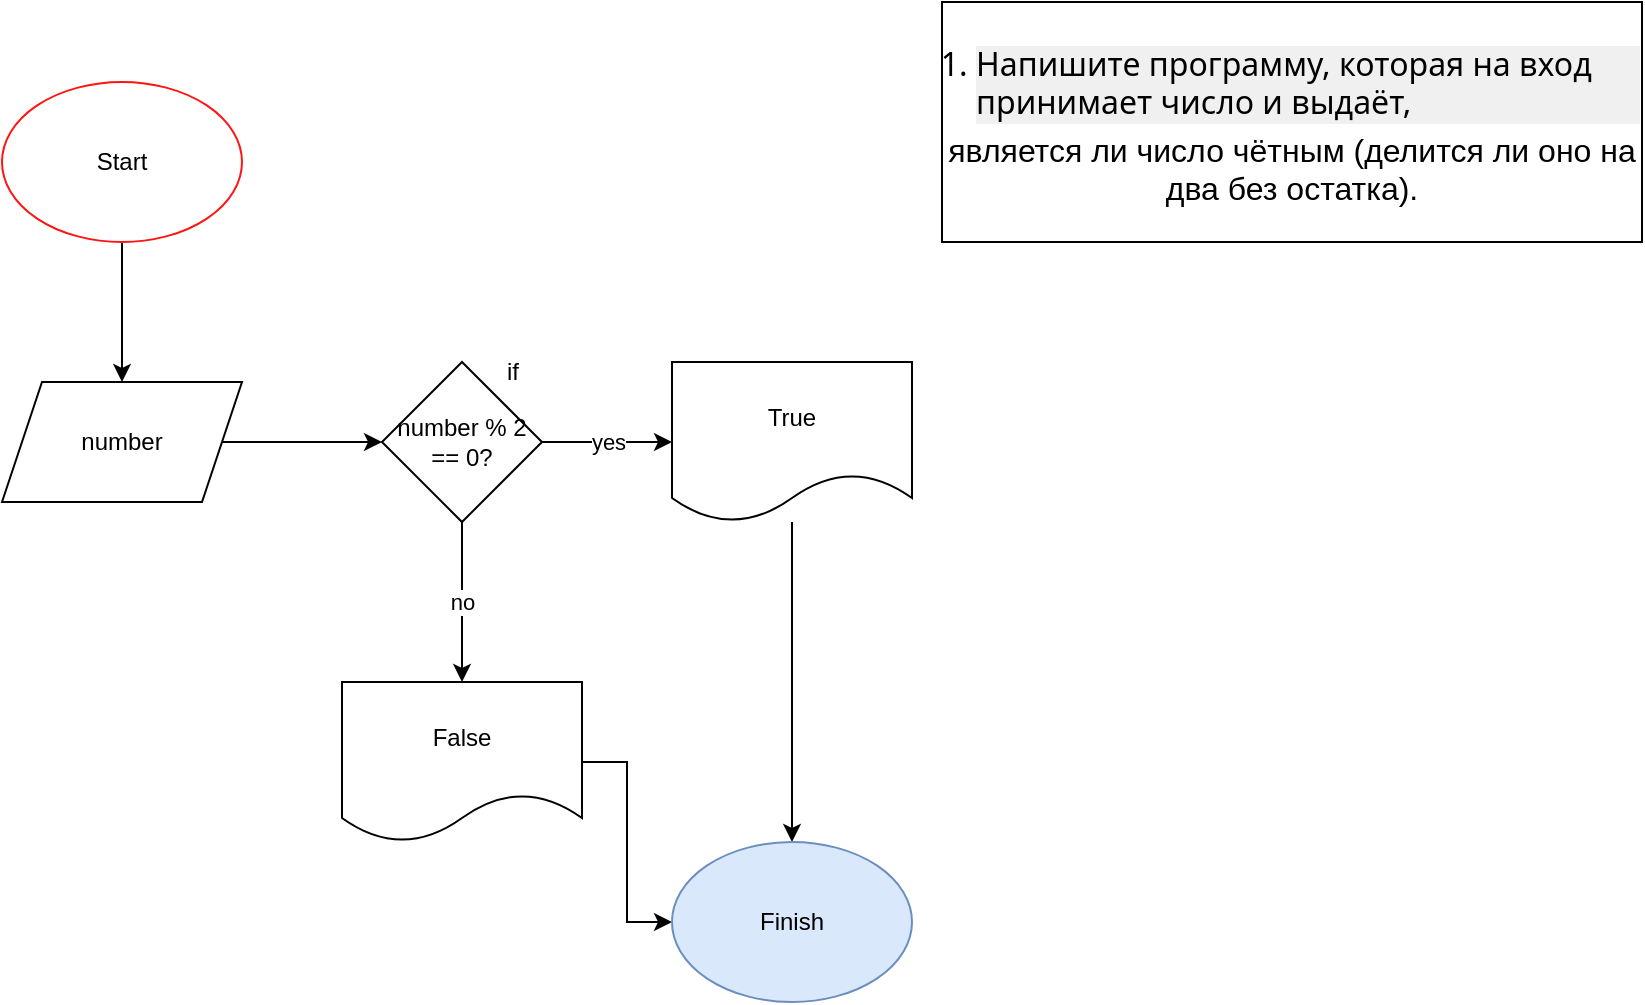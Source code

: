 <mxfile version="21.3.5" type="github" pages="14">
  <diagram name="is_even" id="b-sVENCB8kg7lLsIIxQy">
    <mxGraphModel dx="980" dy="722" grid="1" gridSize="10" guides="1" tooltips="1" connect="1" arrows="1" fold="1" page="1" pageScale="1" pageWidth="1169" pageHeight="827" math="0" shadow="0">
      <root>
        <mxCell id="0" />
        <mxCell id="1" parent="0" />
        <mxCell id="nMsTujGeE_rgpoT-YoZp-3" value="" style="edgeStyle=orthogonalEdgeStyle;rounded=0;orthogonalLoop=1;jettySize=auto;html=1;" edge="1" parent="1" source="nMsTujGeE_rgpoT-YoZp-1" target="nMsTujGeE_rgpoT-YoZp-2">
          <mxGeometry relative="1" as="geometry" />
        </mxCell>
        <mxCell id="nMsTujGeE_rgpoT-YoZp-1" value="Start" style="ellipse;whiteSpace=wrap;html=1;strokeColor=#FF1414;" vertex="1" parent="1">
          <mxGeometry x="130" y="60" width="120" height="80" as="geometry" />
        </mxCell>
        <mxCell id="nMsTujGeE_rgpoT-YoZp-5" value="" style="edgeStyle=orthogonalEdgeStyle;rounded=0;orthogonalLoop=1;jettySize=auto;html=1;" edge="1" parent="1" source="nMsTujGeE_rgpoT-YoZp-2" target="nMsTujGeE_rgpoT-YoZp-4">
          <mxGeometry relative="1" as="geometry" />
        </mxCell>
        <mxCell id="nMsTujGeE_rgpoT-YoZp-2" value="number" style="shape=parallelogram;perimeter=parallelogramPerimeter;whiteSpace=wrap;html=1;fixedSize=1;" vertex="1" parent="1">
          <mxGeometry x="130" y="210" width="120" height="60" as="geometry" />
        </mxCell>
        <mxCell id="nMsTujGeE_rgpoT-YoZp-8" value="no" style="edgeStyle=orthogonalEdgeStyle;rounded=0;orthogonalLoop=1;jettySize=auto;html=1;" edge="1" parent="1" source="nMsTujGeE_rgpoT-YoZp-4" target="nMsTujGeE_rgpoT-YoZp-7">
          <mxGeometry relative="1" as="geometry" />
        </mxCell>
        <mxCell id="nMsTujGeE_rgpoT-YoZp-9" value="yes" style="edgeStyle=orthogonalEdgeStyle;rounded=0;orthogonalLoop=1;jettySize=auto;html=1;" edge="1" parent="1" source="nMsTujGeE_rgpoT-YoZp-4" target="nMsTujGeE_rgpoT-YoZp-6">
          <mxGeometry relative="1" as="geometry" />
        </mxCell>
        <mxCell id="nMsTujGeE_rgpoT-YoZp-4" value="number % 2 == 0?" style="rhombus;whiteSpace=wrap;html=1;" vertex="1" parent="1">
          <mxGeometry x="320" y="200" width="80" height="80" as="geometry" />
        </mxCell>
        <mxCell id="nMsTujGeE_rgpoT-YoZp-12" style="edgeStyle=orthogonalEdgeStyle;rounded=0;orthogonalLoop=1;jettySize=auto;html=1;" edge="1" parent="1" source="nMsTujGeE_rgpoT-YoZp-6" target="nMsTujGeE_rgpoT-YoZp-10">
          <mxGeometry relative="1" as="geometry" />
        </mxCell>
        <mxCell id="nMsTujGeE_rgpoT-YoZp-6" value="True" style="shape=document;whiteSpace=wrap;html=1;boundedLbl=1;" vertex="1" parent="1">
          <mxGeometry x="465" y="200" width="120" height="80" as="geometry" />
        </mxCell>
        <mxCell id="nMsTujGeE_rgpoT-YoZp-11" style="edgeStyle=orthogonalEdgeStyle;rounded=0;orthogonalLoop=1;jettySize=auto;html=1;entryX=0;entryY=0.5;entryDx=0;entryDy=0;" edge="1" parent="1" source="nMsTujGeE_rgpoT-YoZp-7" target="nMsTujGeE_rgpoT-YoZp-10">
          <mxGeometry relative="1" as="geometry" />
        </mxCell>
        <mxCell id="nMsTujGeE_rgpoT-YoZp-7" value="False" style="shape=document;whiteSpace=wrap;html=1;boundedLbl=1;" vertex="1" parent="1">
          <mxGeometry x="300" y="360" width="120" height="80" as="geometry" />
        </mxCell>
        <mxCell id="nMsTujGeE_rgpoT-YoZp-10" value="Finish" style="ellipse;whiteSpace=wrap;html=1;fillColor=#dae8fc;strokeColor=#6c8ebf;" vertex="1" parent="1">
          <mxGeometry x="465" y="440" width="120" height="80" as="geometry" />
        </mxCell>
        <mxCell id="nMsTujGeE_rgpoT-YoZp-13" value="if" style="text;html=1;align=center;verticalAlign=middle;resizable=0;points=[];autosize=1;strokeColor=none;fillColor=none;" vertex="1" parent="1">
          <mxGeometry x="370" y="190" width="30" height="30" as="geometry" />
        </mxCell>
        <mxCell id="kwh9yie8k5tPd7JmYImm-1" value="&lt;ol style=&quot;margin: 4px 0px 0px 16px; padding: 0px; border: 0px; font-family: &amp;quot;gg sans&amp;quot;, &amp;quot;Noto Sans&amp;quot;, &amp;quot;Helvetica Neue&amp;quot;, Helvetica, Arial, sans-serif; vertical-align: baseline; list-style-position: outside; list-style-image: initial; text-align: left; background-color: rgba(2, 2, 2, 0.06); font-size: 16px;&quot; start=&quot;1&quot;&gt;&lt;li style=&quot;margin: 0px 0px 4px; padding: 0px; border: 0px; font-weight: inherit; font-style: inherit; font-family: inherit; vertical-align: baseline;&quot;&gt;&lt;font style=&quot;font-size: 16px;&quot;&gt;Напишите программу, которая на вход принимает число и выдаёт,&lt;/font&gt;&lt;/li&gt;&lt;/ol&gt;&lt;font style=&quot;font-size: 16px;&quot;&gt;является ли число чётным (делится ли оно на два без остатка).&lt;/font&gt;" style="whiteSpace=wrap;html=1;" vertex="1" parent="1">
          <mxGeometry x="600" y="20" width="350" height="120" as="geometry" />
        </mxCell>
      </root>
    </mxGraphModel>
  </diagram>
  <diagram id="Cn3rR5LmYBUWm60EOdqu" name="is_weekend">
    <mxGraphModel dx="2149" dy="722" grid="1" gridSize="10" guides="1" tooltips="1" connect="1" arrows="1" fold="1" page="1" pageScale="1" pageWidth="1169" pageHeight="827" math="0" shadow="0">
      <root>
        <mxCell id="0" />
        <mxCell id="1" parent="0" />
        <mxCell id="M-yddSdaqczWm70L8m4N-10" value="" style="edgeStyle=orthogonalEdgeStyle;rounded=0;orthogonalLoop=1;jettySize=auto;html=1;" edge="1" parent="1" source="M-yddSdaqczWm70L8m4N-1" target="M-yddSdaqczWm70L8m4N-2">
          <mxGeometry relative="1" as="geometry" />
        </mxCell>
        <mxCell id="M-yddSdaqczWm70L8m4N-1" value="Start" style="ellipse;whiteSpace=wrap;html=1;" vertex="1" parent="1">
          <mxGeometry x="200" y="70" width="120" height="80" as="geometry" />
        </mxCell>
        <mxCell id="M-yddSdaqczWm70L8m4N-9" value="" style="edgeStyle=orthogonalEdgeStyle;rounded=0;orthogonalLoop=1;jettySize=auto;html=1;" edge="1" parent="1" source="M-yddSdaqczWm70L8m4N-2" target="M-yddSdaqczWm70L8m4N-4">
          <mxGeometry relative="1" as="geometry" />
        </mxCell>
        <mxCell id="M-yddSdaqczWm70L8m4N-2" value="week_day" style="shape=parallelogram;perimeter=parallelogramPerimeter;whiteSpace=wrap;html=1;fixedSize=1;" vertex="1" parent="1">
          <mxGeometry x="200" y="230" width="120" height="60" as="geometry" />
        </mxCell>
        <mxCell id="M-yddSdaqczWm70L8m4N-7" value="no" style="edgeStyle=orthogonalEdgeStyle;rounded=0;orthogonalLoop=1;jettySize=auto;html=1;" edge="1" parent="1" source="M-yddSdaqczWm70L8m4N-4" target="M-yddSdaqczWm70L8m4N-6">
          <mxGeometry relative="1" as="geometry" />
        </mxCell>
        <mxCell id="M-yddSdaqczWm70L8m4N-8" value="yes" style="edgeStyle=orthogonalEdgeStyle;rounded=0;orthogonalLoop=1;jettySize=auto;html=1;" edge="1" parent="1" source="M-yddSdaqczWm70L8m4N-4" target="M-yddSdaqczWm70L8m4N-5">
          <mxGeometry relative="1" as="geometry" />
        </mxCell>
        <mxCell id="M-yddSdaqczWm70L8m4N-4" value="&lt;br&gt;&lt;span style=&quot;color: rgb(0, 0, 0); font-family: Helvetica; font-size: 12px; font-style: normal; font-variant-ligatures: normal; font-variant-caps: normal; font-weight: 400; letter-spacing: normal; orphans: 2; text-align: center; text-indent: 0px; text-transform: none; widows: 2; word-spacing: 0px; -webkit-text-stroke-width: 0px; background-color: rgb(251, 251, 251); text-decoration-thickness: initial; text-decoration-style: initial; text-decoration-color: initial; float: none; display: inline !important;&quot;&gt;5 &amp;lt; week_day &amp;lt;= 7&lt;/span&gt;&lt;br&gt;" style="rhombus;whiteSpace=wrap;html=1;" vertex="1" parent="1">
          <mxGeometry x="145" y="373.5" width="230" height="80" as="geometry" />
        </mxCell>
        <mxCell id="M-yddSdaqczWm70L8m4N-12" style="edgeStyle=orthogonalEdgeStyle;rounded=0;orthogonalLoop=1;jettySize=auto;html=1;entryX=1.025;entryY=0.388;entryDx=0;entryDy=0;entryPerimeter=0;" edge="1" parent="1" source="M-yddSdaqczWm70L8m4N-5" target="M-yddSdaqczWm70L8m4N-11">
          <mxGeometry relative="1" as="geometry">
            <Array as="points">
              <mxPoint x="530" y="601" />
            </Array>
          </mxGeometry>
        </mxCell>
        <mxCell id="M-yddSdaqczWm70L8m4N-5" value="True" style="shape=document;whiteSpace=wrap;html=1;boundedLbl=1;" vertex="1" parent="1">
          <mxGeometry x="465" y="374" width="120" height="80" as="geometry" />
        </mxCell>
        <mxCell id="M-yddSdaqczWm70L8m4N-13" style="edgeStyle=orthogonalEdgeStyle;rounded=0;orthogonalLoop=1;jettySize=auto;html=1;entryX=0;entryY=0.5;entryDx=0;entryDy=0;" edge="1" parent="1" source="M-yddSdaqczWm70L8m4N-6" target="M-yddSdaqczWm70L8m4N-11">
          <mxGeometry relative="1" as="geometry">
            <Array as="points">
              <mxPoint x="10" y="610" />
            </Array>
          </mxGeometry>
        </mxCell>
        <mxCell id="M-yddSdaqczWm70L8m4N-6" value="False" style="shape=document;whiteSpace=wrap;html=1;boundedLbl=1;" vertex="1" parent="1">
          <mxGeometry x="-50" y="374" width="120" height="80" as="geometry" />
        </mxCell>
        <mxCell id="M-yddSdaqczWm70L8m4N-11" value="False" style="ellipse;whiteSpace=wrap;html=1;fillColor=#dae8fc;strokeColor=#6c8ebf;" vertex="1" parent="1">
          <mxGeometry x="200" y="570" width="120" height="80" as="geometry" />
        </mxCell>
        <mxCell id="sdt-ULKzWAbjHWpBLzPH-1" value="&lt;ol style=&quot;margin: 4px 0px 0px 16px; padding: 0px; border: 0px; font-family: &amp;quot;gg sans&amp;quot;, &amp;quot;Noto Sans&amp;quot;, &amp;quot;Helvetica Neue&amp;quot;, Helvetica, Arial, sans-serif; font-size: 16px; vertical-align: baseline; list-style-position: outside; list-style-image: initial; color: rgb(219, 222, 225); text-align: left; background-color: rgb(49, 51, 56);&quot; start=&quot;2&quot;&gt;&lt;li style=&quot;margin: 0px 0px 4px; padding: 0px; border: 0px; font-weight: inherit; font-style: inherit; font-family: inherit; vertical-align: baseline;&quot;&gt;Напишите программу, которая принимает на вход цифру, обозначающую день недели, и проверяет,&lt;/li&gt;&lt;/ol&gt;является ли этот день выходным" style="whiteSpace=wrap;html=1;strokeColor=#000000;" vertex="1" parent="1">
          <mxGeometry x="430" y="70" width="280" height="120" as="geometry" />
        </mxCell>
      </root>
    </mxGraphModel>
  </diagram>
  <diagram id="0HUEy7xp3Vhae6MwhbAw" name="power">
    <mxGraphModel dx="980" dy="722" grid="1" gridSize="10" guides="0" tooltips="1" connect="1" arrows="1" fold="1" page="1" pageScale="1" pageWidth="1169" pageHeight="827" math="0" shadow="0">
      <root>
        <mxCell id="0" />
        <mxCell id="1" parent="0" />
        <mxCell id="jCKDqMoXtJur09jomzXj-3" value="" style="edgeStyle=orthogonalEdgeStyle;rounded=0;orthogonalLoop=1;jettySize=auto;html=1;" edge="1" parent="1" source="jCKDqMoXtJur09jomzXj-1" target="jCKDqMoXtJur09jomzXj-2">
          <mxGeometry relative="1" as="geometry" />
        </mxCell>
        <mxCell id="jCKDqMoXtJur09jomzXj-1" value="Start" style="ellipse;whiteSpace=wrap;html=1;strokeColor=#FF1414;" vertex="1" parent="1">
          <mxGeometry x="160" y="50" width="120" height="80" as="geometry" />
        </mxCell>
        <mxCell id="jCKDqMoXtJur09jomzXj-7" value="" style="edgeStyle=orthogonalEdgeStyle;rounded=0;orthogonalLoop=1;jettySize=auto;html=1;" edge="1" parent="1" target="jCKDqMoXtJur09jomzXj-6">
          <mxGeometry relative="1" as="geometry">
            <mxPoint x="220" y="280" as="sourcePoint" />
          </mxGeometry>
        </mxCell>
        <mxCell id="jCKDqMoXtJur09jomzXj-18" value="" style="edgeStyle=orthogonalEdgeStyle;rounded=0;orthogonalLoop=1;jettySize=auto;html=1;" edge="1" parent="1" source="jCKDqMoXtJur09jomzXj-2" target="jCKDqMoXtJur09jomzXj-17">
          <mxGeometry relative="1" as="geometry" />
        </mxCell>
        <mxCell id="jCKDqMoXtJur09jomzXj-2" value="a, b" style="shape=parallelogram;perimeter=parallelogramPerimeter;whiteSpace=wrap;html=1;fixedSize=1;" vertex="1" parent="1">
          <mxGeometry x="160" y="160" width="120" height="50" as="geometry" />
        </mxCell>
        <mxCell id="jCKDqMoXtJur09jomzXj-9" value="yes" style="edgeStyle=orthogonalEdgeStyle;rounded=0;orthogonalLoop=1;jettySize=auto;html=1;" edge="1" parent="1" source="jCKDqMoXtJur09jomzXj-6" target="jCKDqMoXtJur09jomzXj-8">
          <mxGeometry relative="1" as="geometry" />
        </mxCell>
        <mxCell id="jCKDqMoXtJur09jomzXj-14" value="no" style="edgeStyle=orthogonalEdgeStyle;rounded=0;orthogonalLoop=1;jettySize=auto;html=1;" edge="1" parent="1" source="jCKDqMoXtJur09jomzXj-6">
          <mxGeometry relative="1" as="geometry">
            <mxPoint x="120" y="390" as="targetPoint" />
          </mxGeometry>
        </mxCell>
        <mxCell id="jCKDqMoXtJur09jomzXj-6" value="b &amp;gt; 1?" style="rhombus;whiteSpace=wrap;html=1;" vertex="1" parent="1">
          <mxGeometry x="180" y="350" width="80" height="80" as="geometry" />
        </mxCell>
        <mxCell id="jCKDqMoXtJur09jomzXj-12" value="" style="edgeStyle=orthogonalEdgeStyle;rounded=0;orthogonalLoop=1;jettySize=auto;html=1;" edge="1" parent="1" source="jCKDqMoXtJur09jomzXj-8" target="jCKDqMoXtJur09jomzXj-11">
          <mxGeometry relative="1" as="geometry" />
        </mxCell>
        <mxCell id="jCKDqMoXtJur09jomzXj-8" value="power_of = power_of *a" style="rounded=0;whiteSpace=wrap;html=1;" vertex="1" parent="1">
          <mxGeometry x="330" y="360" width="160" height="60" as="geometry" />
        </mxCell>
        <mxCell id="jCKDqMoXtJur09jomzXj-16" value="" style="edgeStyle=orthogonalEdgeStyle;rounded=0;orthogonalLoop=1;jettySize=auto;html=1;" edge="1" parent="1">
          <mxGeometry relative="1" as="geometry">
            <mxPoint x="60" y="430" as="sourcePoint" />
            <mxPoint x="60" y="510" as="targetPoint" />
          </mxGeometry>
        </mxCell>
        <mxCell id="jCKDqMoXtJur09jomzXj-10" value="power_of" style="shape=document;whiteSpace=wrap;html=1;boundedLbl=1;" vertex="1" parent="1">
          <mxGeometry y="360" width="120" height="80" as="geometry" />
        </mxCell>
        <mxCell id="jCKDqMoXtJur09jomzXj-11" value="b = b - 1" style="rounded=0;whiteSpace=wrap;html=1;" vertex="1" parent="1">
          <mxGeometry x="510" y="360" width="70" height="60" as="geometry" />
        </mxCell>
        <mxCell id="jCKDqMoXtJur09jomzXj-13" value="" style="endArrow=classic;html=1;rounded=0;exitX=0.5;exitY=1;exitDx=0;exitDy=0;entryX=0.5;entryY=1;entryDx=0;entryDy=0;" edge="1" parent="1" source="jCKDqMoXtJur09jomzXj-11" target="jCKDqMoXtJur09jomzXj-6">
          <mxGeometry width="50" height="50" relative="1" as="geometry">
            <mxPoint x="250" y="480" as="sourcePoint" />
            <mxPoint x="300" y="430" as="targetPoint" />
            <Array as="points">
              <mxPoint x="545" y="640" />
              <mxPoint x="220" y="640" />
            </Array>
          </mxGeometry>
        </mxCell>
        <mxCell id="jCKDqMoXtJur09jomzXj-15" value="Finish" style="ellipse;whiteSpace=wrap;html=1;fillColor=#dae8fc;strokeColor=#6c8ebf;" vertex="1" parent="1">
          <mxGeometry y="520" width="120" height="80" as="geometry" />
        </mxCell>
        <mxCell id="jCKDqMoXtJur09jomzXj-17" value="power_of = a" style="rounded=0;whiteSpace=wrap;html=1;" vertex="1" parent="1">
          <mxGeometry x="160" y="260" width="120" height="60" as="geometry" />
        </mxCell>
        <mxCell id="jCKDqMoXtJur09jomzXj-19" value="while" style="text;html=1;align=center;verticalAlign=middle;resizable=0;points=[];autosize=1;strokeColor=none;fillColor=none;" vertex="1" parent="1">
          <mxGeometry x="240" y="350" width="50" height="30" as="geometry" />
        </mxCell>
        <mxCell id="jCKDqMoXtJur09jomzXj-20" value="2" style="text;html=1;align=center;verticalAlign=middle;resizable=0;points=[];autosize=1;strokeColor=none;fillColor=none;" vertex="1" parent="1">
          <mxGeometry x="170" y="208" width="30" height="30" as="geometry" />
        </mxCell>
        <mxCell id="jCKDqMoXtJur09jomzXj-21" value="6" style="text;html=1;align=center;verticalAlign=middle;resizable=0;points=[];autosize=1;strokeColor=none;fillColor=none;" vertex="1" parent="1">
          <mxGeometry x="235" y="208" width="30" height="30" as="geometry" />
        </mxCell>
        <mxCell id="jCKDqMoXtJur09jomzXj-22" value="2" style="text;html=1;align=center;verticalAlign=middle;resizable=0;points=[];autosize=1;strokeColor=none;fillColor=none;" vertex="1" parent="1">
          <mxGeometry x="275" y="268" width="30" height="30" as="geometry" />
        </mxCell>
        <mxCell id="jCKDqMoXtJur09jomzXj-23" value="4" style="text;html=1;align=center;verticalAlign=middle;resizable=0;points=[];autosize=1;strokeColor=none;fillColor=none;" vertex="1" parent="1">
          <mxGeometry x="375" y="418" width="30" height="30" as="geometry" />
        </mxCell>
        <mxCell id="jCKDqMoXtJur09jomzXj-24" value="1" style="text;html=1;align=center;verticalAlign=middle;resizable=0;points=[];autosize=1;strokeColor=none;fillColor=none;" vertex="1" parent="1">
          <mxGeometry x="595" y="388" width="30" height="30" as="geometry" />
        </mxCell>
        <mxCell id="lolU8Po5pRdgtcVIRjoI-1" value="&lt;br&gt;&lt;ol style=&quot;margin: 4px 0px 0px 16px; padding: 0px; border: 0px; font-weight: 400; font-style: normal; font-family: &amp;quot;gg sans&amp;quot;, &amp;quot;Noto Sans&amp;quot;, &amp;quot;Helvetica Neue&amp;quot;, Helvetica, Arial, sans-serif; font-size: 16px; vertical-align: baseline; list-style: outside decimal; font-variant-ligatures: normal; font-variant-caps: normal; letter-spacing: normal; orphans: 2; text-align: left; text-indent: 0px; text-transform: none; widows: 2; word-spacing: 0px; -webkit-text-stroke-width: 0px; background-color: rgba(2, 2, 2, 0.06); text-decoration-thickness: initial; text-decoration-style: initial; text-decoration-color: initial;&quot; start=&quot;3&quot;&gt;&lt;li style=&quot;margin: 0px 0px 4px; padding: 0px; border: 0px; font-weight: inherit; font-style: inherit; font-family: inherit; font-size: 16px; vertical-align: baseline;&quot;&gt;Напишите цикл, который принимает на вход два числа (A и B) и возводит число A в натуральную степень B.&lt;/li&gt;&lt;/ol&gt;&lt;br&gt;" style="rounded=0;whiteSpace=wrap;html=1;" vertex="1" parent="1">
          <mxGeometry x="300" y="10" width="280" height="120" as="geometry" />
        </mxCell>
        <mxCell id="lolU8Po5pRdgtcVIRjoI-5" value="" style="edgeStyle=orthogonalEdgeStyle;rounded=0;orthogonalLoop=1;jettySize=auto;html=1;" edge="1" parent="1" source="lolU8Po5pRdgtcVIRjoI-2" target="lolU8Po5pRdgtcVIRjoI-3">
          <mxGeometry relative="1" as="geometry" />
        </mxCell>
        <mxCell id="lolU8Po5pRdgtcVIRjoI-2" value="Start" style="ellipse;whiteSpace=wrap;html=1;strokeColor=#FF1414;" vertex="1" parent="1">
          <mxGeometry x="740" y="40" width="120" height="80" as="geometry" />
        </mxCell>
        <mxCell id="lolU8Po5pRdgtcVIRjoI-6" value="" style="edgeStyle=orthogonalEdgeStyle;rounded=0;orthogonalLoop=1;jettySize=auto;html=1;" edge="1" parent="1" source="lolU8Po5pRdgtcVIRjoI-3" target="lolU8Po5pRdgtcVIRjoI-4">
          <mxGeometry relative="1" as="geometry" />
        </mxCell>
        <mxCell id="lolU8Po5pRdgtcVIRjoI-3" value="a, b" style="shape=parallelogram;perimeter=parallelogramPerimeter;whiteSpace=wrap;html=1;fixedSize=1;" vertex="1" parent="1">
          <mxGeometry x="740" y="160" width="120" height="60" as="geometry" />
        </mxCell>
        <mxCell id="lolU8Po5pRdgtcVIRjoI-8" value="" style="edgeStyle=orthogonalEdgeStyle;rounded=0;orthogonalLoop=1;jettySize=auto;html=1;" edge="1" parent="1" source="lolU8Po5pRdgtcVIRjoI-4" target="lolU8Po5pRdgtcVIRjoI-7">
          <mxGeometry relative="1" as="geometry" />
        </mxCell>
        <mxCell id="lolU8Po5pRdgtcVIRjoI-4" value="a ** b" style="shape=document;whiteSpace=wrap;html=1;boundedLbl=1;" vertex="1" parent="1">
          <mxGeometry x="740" y="260" width="120" height="80" as="geometry" />
        </mxCell>
        <mxCell id="lolU8Po5pRdgtcVIRjoI-7" value="Finish" style="ellipse;whiteSpace=wrap;html=1;fillColor=#dae8fc;strokeColor=#6c8ebf;" vertex="1" parent="1">
          <mxGeometry x="740" y="380" width="120" height="80" as="geometry" />
        </mxCell>
      </root>
    </mxGraphModel>
  </diagram>
  <diagram id="BB9RRxt6KnVPOwtDui1_" name="print_all_numbers_from_neg_n_to_n">
    <mxGraphModel dx="817" dy="602" grid="1" gridSize="10" guides="1" tooltips="1" connect="1" arrows="1" fold="1" page="1" pageScale="1" pageWidth="1169" pageHeight="827" math="0" shadow="0">
      <root>
        <mxCell id="0" />
        <mxCell id="1" parent="0" />
        <mxCell id="UNcf2tpZki5BRjOyb_MS-4" value="" style="edgeStyle=orthogonalEdgeStyle;rounded=0;orthogonalLoop=1;jettySize=auto;html=1;" edge="1" parent="1" source="UNcf2tpZki5BRjOyb_MS-1" target="UNcf2tpZki5BRjOyb_MS-3">
          <mxGeometry relative="1" as="geometry" />
        </mxCell>
        <mxCell id="UNcf2tpZki5BRjOyb_MS-1" value="Start" style="ellipse;whiteSpace=wrap;html=1;strokeColor=#FF1414;" vertex="1" parent="1">
          <mxGeometry x="190" y="80" width="120" height="80" as="geometry" />
        </mxCell>
        <mxCell id="UNcf2tpZki5BRjOyb_MS-8" value="yes" style="edgeStyle=orthogonalEdgeStyle;rounded=0;orthogonalLoop=1;jettySize=auto;html=1;" edge="1" parent="1" source="UNcf2tpZki5BRjOyb_MS-2">
          <mxGeometry relative="1" as="geometry">
            <mxPoint x="580" y="350" as="targetPoint" />
          </mxGeometry>
        </mxCell>
        <mxCell id="UNcf2tpZki5BRjOyb_MS-15" value="no" style="edgeStyle=orthogonalEdgeStyle;rounded=0;orthogonalLoop=1;jettySize=auto;html=1;" edge="1" parent="1" source="UNcf2tpZki5BRjOyb_MS-2" target="UNcf2tpZki5BRjOyb_MS-14">
          <mxGeometry relative="1" as="geometry" />
        </mxCell>
        <mxCell id="UNcf2tpZki5BRjOyb_MS-2" value="min &amp;lt;= n?" style="rhombus;whiteSpace=wrap;html=1;" vertex="1" parent="1">
          <mxGeometry x="440" y="310" width="80" height="80" as="geometry" />
        </mxCell>
        <mxCell id="UNcf2tpZki5BRjOyb_MS-6" value="" style="edgeStyle=orthogonalEdgeStyle;rounded=0;orthogonalLoop=1;jettySize=auto;html=1;" edge="1" parent="1" source="UNcf2tpZki5BRjOyb_MS-3" target="UNcf2tpZki5BRjOyb_MS-5">
          <mxGeometry relative="1" as="geometry" />
        </mxCell>
        <mxCell id="UNcf2tpZki5BRjOyb_MS-3" value="n" style="shape=parallelogram;perimeter=parallelogramPerimeter;whiteSpace=wrap;html=1;fixedSize=1;" vertex="1" parent="1">
          <mxGeometry x="190" y="210" width="120" height="60" as="geometry" />
        </mxCell>
        <mxCell id="UNcf2tpZki5BRjOyb_MS-11" style="edgeStyle=orthogonalEdgeStyle;rounded=0;orthogonalLoop=1;jettySize=auto;html=1;" edge="1" parent="1" source="UNcf2tpZki5BRjOyb_MS-5" target="UNcf2tpZki5BRjOyb_MS-2">
          <mxGeometry relative="1" as="geometry" />
        </mxCell>
        <mxCell id="UNcf2tpZki5BRjOyb_MS-5" value="min = - n" style="rounded=0;whiteSpace=wrap;html=1;" vertex="1" parent="1">
          <mxGeometry x="190" y="320" width="120" height="60" as="geometry" />
        </mxCell>
        <mxCell id="UNcf2tpZki5BRjOyb_MS-12" value="" style="edgeStyle=orthogonalEdgeStyle;rounded=0;orthogonalLoop=1;jettySize=auto;html=1;" edge="1" parent="1" source="UNcf2tpZki5BRjOyb_MS-9" target="UNcf2tpZki5BRjOyb_MS-10">
          <mxGeometry relative="1" as="geometry" />
        </mxCell>
        <mxCell id="UNcf2tpZki5BRjOyb_MS-9" value="min" style="shape=document;whiteSpace=wrap;html=1;boundedLbl=1;" vertex="1" parent="1">
          <mxGeometry x="585" y="310" width="120" height="80" as="geometry" />
        </mxCell>
        <mxCell id="UNcf2tpZki5BRjOyb_MS-13" style="edgeStyle=orthogonalEdgeStyle;rounded=0;orthogonalLoop=1;jettySize=auto;html=1;entryX=0.5;entryY=1;entryDx=0;entryDy=0;" edge="1" parent="1" source="UNcf2tpZki5BRjOyb_MS-10" target="UNcf2tpZki5BRjOyb_MS-2">
          <mxGeometry relative="1" as="geometry">
            <mxPoint x="640" y="550" as="targetPoint" />
            <Array as="points">
              <mxPoint x="860" y="450" />
              <mxPoint x="480" y="450" />
            </Array>
          </mxGeometry>
        </mxCell>
        <mxCell id="UNcf2tpZki5BRjOyb_MS-10" value="min += 1" style="rounded=0;whiteSpace=wrap;html=1;" vertex="1" parent="1">
          <mxGeometry x="800" y="320" width="120" height="60" as="geometry" />
        </mxCell>
        <mxCell id="UNcf2tpZki5BRjOyb_MS-14" value="finish" style="ellipse;whiteSpace=wrap;html=1;fillColor=#dae8fc;strokeColor=#6c8ebf;" vertex="1" parent="1">
          <mxGeometry x="420" y="200" width="120" height="80" as="geometry" />
        </mxCell>
        <mxCell id="UNcf2tpZki5BRjOyb_MS-16" value="while" style="text;html=1;align=center;verticalAlign=middle;resizable=0;points=[];autosize=1;strokeColor=none;fillColor=none;" vertex="1" parent="1">
          <mxGeometry x="490" y="310" width="50" height="30" as="geometry" />
        </mxCell>
        <mxCell id="xyl5JgHhNSjFFlxpr6tR-1" value="&lt;ol style=&quot;margin: 4px 0px 0px 16px; padding: 0px; border: 0px; font-family: &amp;quot;gg sans&amp;quot;, &amp;quot;Noto Sans&amp;quot;, &amp;quot;Helvetica Neue&amp;quot;, Helvetica, Arial, sans-serif; vertical-align: baseline; list-style-position: outside; list-style-image: initial; color: rgb(219, 222, 225); text-align: left; background-color: rgb(49, 51, 56); font-size: 16px;&quot; start=&quot;4&quot;&gt;&lt;li style=&quot;margin: 0px 0px 4px; padding: 0px; border: 0px; font-weight: inherit; font-style: inherit; font-family: inherit; vertical-align: baseline;&quot;&gt;&lt;font style=&quot;font-size: 16px;&quot;&gt;Напишите программу, которая на вход принимает одно число (N),&lt;/font&gt;&lt;/li&gt;&lt;/ol&gt;&lt;font style=&quot;font-size: 16px;&quot;&gt;а на выходе показывает все целые числа в промежутке от -N до N.&lt;/font&gt;" style="whiteSpace=wrap;html=1;" vertex="1" parent="1">
          <mxGeometry x="480" y="40" width="280" height="110" as="geometry" />
        </mxCell>
      </root>
    </mxGraphModel>
  </diagram>
  <diagram id="n656f_A7XrSXQOtavH8n" name="sum_from_1_to_n">
    <mxGraphModel dx="980" dy="722" grid="1" gridSize="10" guides="1" tooltips="1" connect="1" arrows="1" fold="1" page="1" pageScale="1" pageWidth="1169" pageHeight="827" math="0" shadow="0">
      <root>
        <mxCell id="0" />
        <mxCell id="1" parent="0" />
        <mxCell id="Z9dZSYNYz5Y2hHhkD2y3-4" value="" style="edgeStyle=orthogonalEdgeStyle;rounded=0;orthogonalLoop=1;jettySize=auto;html=1;" edge="1" parent="1" source="Z9dZSYNYz5Y2hHhkD2y3-1" target="Z9dZSYNYz5Y2hHhkD2y3-2">
          <mxGeometry relative="1" as="geometry" />
        </mxCell>
        <mxCell id="Z9dZSYNYz5Y2hHhkD2y3-1" value="start" style="ellipse;whiteSpace=wrap;html=1;strokeColor=#FF1414;" vertex="1" parent="1">
          <mxGeometry x="570" y="80" width="120" height="80" as="geometry" />
        </mxCell>
        <mxCell id="Z9dZSYNYz5Y2hHhkD2y3-6" value="" style="edgeStyle=orthogonalEdgeStyle;rounded=0;orthogonalLoop=1;jettySize=auto;html=1;" edge="1" parent="1" source="Z9dZSYNYz5Y2hHhkD2y3-2">
          <mxGeometry relative="1" as="geometry">
            <mxPoint x="630" y="354" as="targetPoint" />
          </mxGeometry>
        </mxCell>
        <mxCell id="Z9dZSYNYz5Y2hHhkD2y3-2" value="n: int" style="shape=parallelogram;perimeter=parallelogramPerimeter;whiteSpace=wrap;html=1;fixedSize=1;" vertex="1" parent="1">
          <mxGeometry x="570" y="220" width="120" height="60" as="geometry" />
        </mxCell>
        <mxCell id="Z9dZSYNYz5Y2hHhkD2y3-3" value="&lt;span style=&quot;font-size: 50px;&quot;&gt;14. Найти сумму чисел от 1 до n&lt;/span&gt;" style="rounded=0;whiteSpace=wrap;html=1;" vertex="1" parent="1">
          <mxGeometry x="140" y="60" width="400" height="200" as="geometry" />
        </mxCell>
        <mxCell id="Z9dZSYNYz5Y2hHhkD2y3-26" value="" style="edgeStyle=orthogonalEdgeStyle;rounded=0;orthogonalLoop=1;jettySize=auto;html=1;" edge="1" parent="1" source="Z9dZSYNYz5Y2hHhkD2y3-9" target="Z9dZSYNYz5Y2hHhkD2y3-25">
          <mxGeometry relative="1" as="geometry" />
        </mxCell>
        <mxCell id="Z9dZSYNYz5Y2hHhkD2y3-9" value="&#xa;&lt;span style=&quot;color: rgb(0, 0, 0); font-family: Helvetica; font-size: 12px; font-style: normal; font-variant-ligatures: normal; font-variant-caps: normal; font-weight: 400; letter-spacing: normal; orphans: 2; text-align: center; text-indent: 0px; text-transform: none; widows: 2; word-spacing: 0px; -webkit-text-stroke-width: 0px; background-color: rgb(251, 251, 251); text-decoration-thickness: initial; text-decoration-style: initial; text-decoration-color: initial; float: none; display: inline !important;&quot;&gt;sum = 0&lt;/span&gt;&lt;br style=&quot;border-color: var(--border-color); color: rgb(0, 0, 0); font-family: Helvetica; font-size: 12px; font-style: normal; font-variant-ligatures: normal; font-variant-caps: normal; font-weight: 400; letter-spacing: normal; orphans: 2; text-align: center; text-indent: 0px; text-transform: none; widows: 2; word-spacing: 0px; -webkit-text-stroke-width: 0px; background-color: rgb(251, 251, 251); text-decoration-thickness: initial; text-decoration-style: initial; text-decoration-color: initial;&quot;&gt;&lt;span style=&quot;color: rgb(0, 0, 0); font-family: Helvetica; font-size: 12px; font-style: normal; font-variant-ligatures: normal; font-variant-caps: normal; font-weight: 400; letter-spacing: normal; orphans: 2; text-align: center; text-indent: 0px; text-transform: none; widows: 2; word-spacing: 0px; -webkit-text-stroke-width: 0px; background-color: rgb(251, 251, 251); text-decoration-thickness: initial; text-decoration-style: initial; text-decoration-color: initial; float: none; display: inline !important;&quot;&gt;count = 1&lt;/span&gt;&#xa;&#xa;" style="rounded=0;whiteSpace=wrap;html=1;" vertex="1" parent="1">
          <mxGeometry x="570" y="354" width="120" height="60" as="geometry" />
        </mxCell>
        <mxCell id="Z9dZSYNYz5Y2hHhkD2y3-17" value="" style="edgeStyle=orthogonalEdgeStyle;rounded=0;orthogonalLoop=1;jettySize=auto;html=1;entryX=0;entryY=0.5;entryDx=0;entryDy=0;" edge="1" parent="1" source="Z9dZSYNYz5Y2hHhkD2y3-12" target="Z9dZSYNYz5Y2hHhkD2y3-25">
          <mxGeometry relative="1" as="geometry">
            <Array as="points">
              <mxPoint x="550" y="610" />
              <mxPoint x="550" y="500" />
            </Array>
          </mxGeometry>
        </mxCell>
        <mxCell id="Z9dZSYNYz5Y2hHhkD2y3-12" value="sum = sum + count" style="whiteSpace=wrap;html=1;" vertex="1" parent="1">
          <mxGeometry x="570" y="580" width="120" height="60" as="geometry" />
        </mxCell>
        <mxCell id="Z9dZSYNYz5Y2hHhkD2y3-24" value="" style="edgeStyle=orthogonalEdgeStyle;rounded=0;orthogonalLoop=1;jettySize=auto;html=1;" edge="1" parent="1" source="Z9dZSYNYz5Y2hHhkD2y3-20" target="Z9dZSYNYz5Y2hHhkD2y3-21">
          <mxGeometry relative="1" as="geometry" />
        </mxCell>
        <mxCell id="Z9dZSYNYz5Y2hHhkD2y3-20" value="sum" style="shape=document;whiteSpace=wrap;html=1;boundedLbl=1;" vertex="1" parent="1">
          <mxGeometry x="770" y="460" width="120" height="80" as="geometry" />
        </mxCell>
        <mxCell id="Z9dZSYNYz5Y2hHhkD2y3-21" value="finish" style="ellipse;whiteSpace=wrap;html=1;fillColor=#dae8fc;strokeColor=#6c8ebf;" vertex="1" parent="1">
          <mxGeometry x="770" y="334" width="120" height="80" as="geometry" />
        </mxCell>
        <mxCell id="Z9dZSYNYz5Y2hHhkD2y3-27" value="" style="edgeStyle=orthogonalEdgeStyle;rounded=0;orthogonalLoop=1;jettySize=auto;html=1;" edge="1" parent="1" source="Z9dZSYNYz5Y2hHhkD2y3-25" target="Z9dZSYNYz5Y2hHhkD2y3-12">
          <mxGeometry relative="1" as="geometry" />
        </mxCell>
        <mxCell id="Z9dZSYNYz5Y2hHhkD2y3-29" value="" style="edgeStyle=orthogonalEdgeStyle;rounded=0;orthogonalLoop=1;jettySize=auto;html=1;" edge="1" parent="1" source="Z9dZSYNYz5Y2hHhkD2y3-25" target="Z9dZSYNYz5Y2hHhkD2y3-20">
          <mxGeometry relative="1" as="geometry" />
        </mxCell>
        <mxCell id="Z9dZSYNYz5Y2hHhkD2y3-25" value="count, n, 1" style="shape=hexagon;perimeter=hexagonPerimeter2;whiteSpace=wrap;html=1;fixedSize=1;fillColor=#f8cecc;strokeColor=#b85450;" vertex="1" parent="1">
          <mxGeometry x="570" y="460" width="120" height="80" as="geometry" />
        </mxCell>
      </root>
    </mxGraphModel>
  </diagram>
  <diagram id="fR-xEaheBZn2JqPuBbpv" name="amount_of_digits">
    <mxGraphModel dx="980" dy="722" grid="1" gridSize="10" guides="1" tooltips="1" connect="1" arrows="1" fold="1" page="1" pageScale="1" pageWidth="1169" pageHeight="827" math="0" shadow="0">
      <root>
        <mxCell id="0" />
        <mxCell id="1" parent="0" />
        <mxCell id="AlHSN_dyj8md9WC9q8iA-3" value="" style="edgeStyle=orthogonalEdgeStyle;rounded=0;orthogonalLoop=1;jettySize=auto;html=1;" edge="1" parent="1" source="AlHSN_dyj8md9WC9q8iA-1" target="AlHSN_dyj8md9WC9q8iA-2">
          <mxGeometry relative="1" as="geometry" />
        </mxCell>
        <mxCell id="AlHSN_dyj8md9WC9q8iA-1" value="Start" style="ellipse;whiteSpace=wrap;html=1;strokeColor=#FF1414;" vertex="1" parent="1">
          <mxGeometry x="360" y="40" width="120" height="80" as="geometry" />
        </mxCell>
        <mxCell id="AlHSN_dyj8md9WC9q8iA-5" value="" style="edgeStyle=orthogonalEdgeStyle;rounded=0;orthogonalLoop=1;jettySize=auto;html=1;" edge="1" parent="1" source="AlHSN_dyj8md9WC9q8iA-2" target="AlHSN_dyj8md9WC9q8iA-4">
          <mxGeometry relative="1" as="geometry" />
        </mxCell>
        <mxCell id="AlHSN_dyj8md9WC9q8iA-2" value="number" style="shape=parallelogram;perimeter=parallelogramPerimeter;whiteSpace=wrap;html=1;fixedSize=1;" vertex="1" parent="1">
          <mxGeometry x="360" y="180" width="120" height="60" as="geometry" />
        </mxCell>
        <mxCell id="AlHSN_dyj8md9WC9q8iA-7" value="" style="edgeStyle=orthogonalEdgeStyle;rounded=0;orthogonalLoop=1;jettySize=auto;html=1;entryX=0;entryY=0.5;entryDx=0;entryDy=0;" edge="1" parent="1" source="AlHSN_dyj8md9WC9q8iA-4" target="ErQUbmDgSY8WdQFDQGz--1">
          <mxGeometry relative="1" as="geometry">
            <mxPoint x="570" y="350" as="targetPoint" />
          </mxGeometry>
        </mxCell>
        <mxCell id="AlHSN_dyj8md9WC9q8iA-4" value="count = 1" style="whiteSpace=wrap;html=1;" vertex="1" parent="1">
          <mxGeometry x="360" y="320" width="120" height="60" as="geometry" />
        </mxCell>
        <mxCell id="AlHSN_dyj8md9WC9q8iA-10" value="yes" style="edgeStyle=orthogonalEdgeStyle;rounded=0;orthogonalLoop=1;jettySize=auto;html=1;exitX=1;exitY=0.5;exitDx=0;exitDy=0;" edge="1" parent="1" source="ErQUbmDgSY8WdQFDQGz--1" target="AlHSN_dyj8md9WC9q8iA-9">
          <mxGeometry relative="1" as="geometry">
            <mxPoint x="690" y="350" as="sourcePoint" />
          </mxGeometry>
        </mxCell>
        <mxCell id="AlHSN_dyj8md9WC9q8iA-15" value="no" style="edgeStyle=orthogonalEdgeStyle;rounded=0;orthogonalLoop=1;jettySize=auto;html=1;" edge="1" parent="1" target="AlHSN_dyj8md9WC9q8iA-12">
          <mxGeometry relative="1" as="geometry">
            <mxPoint x="630" y="310" as="sourcePoint" />
          </mxGeometry>
        </mxCell>
        <mxCell id="AlHSN_dyj8md9WC9q8iA-8" value="145" style="text;html=1;align=center;verticalAlign=middle;resizable=0;points=[];autosize=1;strokeColor=none;fillColor=none;" vertex="1" parent="1">
          <mxGeometry x="480" y="180" width="40" height="30" as="geometry" />
        </mxCell>
        <mxCell id="AlHSN_dyj8md9WC9q8iA-9" value="number = number // 10&lt;br&gt;count = count + 1" style="rounded=0;whiteSpace=wrap;html=1;" vertex="1" parent="1">
          <mxGeometry x="750" y="320" width="160" height="60" as="geometry" />
        </mxCell>
        <mxCell id="AlHSN_dyj8md9WC9q8iA-11" value="" style="endArrow=classic;html=1;rounded=0;exitX=0.5;exitY=1;exitDx=0;exitDy=0;entryX=0.5;entryY=1;entryDx=0;entryDy=0;" edge="1" parent="1" source="AlHSN_dyj8md9WC9q8iA-9">
          <mxGeometry width="50" height="50" relative="1" as="geometry">
            <mxPoint x="490" y="430" as="sourcePoint" />
            <mxPoint x="630" y="390" as="targetPoint" />
            <Array as="points">
              <mxPoint x="830" y="470" />
              <mxPoint x="630" y="470" />
            </Array>
          </mxGeometry>
        </mxCell>
        <mxCell id="AlHSN_dyj8md9WC9q8iA-14" value="" style="edgeStyle=orthogonalEdgeStyle;rounded=0;orthogonalLoop=1;jettySize=auto;html=1;" edge="1" parent="1" source="AlHSN_dyj8md9WC9q8iA-12" target="AlHSN_dyj8md9WC9q8iA-13">
          <mxGeometry relative="1" as="geometry" />
        </mxCell>
        <mxCell id="AlHSN_dyj8md9WC9q8iA-12" value="count" style="shape=document;whiteSpace=wrap;html=1;boundedLbl=1;" vertex="1" parent="1">
          <mxGeometry x="570" y="170" width="120" height="80" as="geometry" />
        </mxCell>
        <mxCell id="AlHSN_dyj8md9WC9q8iA-13" value="finish" style="ellipse;whiteSpace=wrap;html=1;fillColor=#dae8fc;strokeColor=#6c8ebf;" vertex="1" parent="1">
          <mxGeometry x="570" y="40" width="120" height="80" as="geometry" />
        </mxCell>
        <mxCell id="ErQUbmDgSY8WdQFDQGz--1" value="number &amp;gt; 0?" style="rhombus;whiteSpace=wrap;html=1;" vertex="1" parent="1">
          <mxGeometry x="590" y="310" width="80" height="80" as="geometry" />
        </mxCell>
        <mxCell id="0ZXiW40MXuphsFbz0hKI-2" value="&lt;ol style=&quot;margin: 4px 0px 0px 16px; padding: 0px; border: 0px; font-family: &amp;quot;gg sans&amp;quot;, &amp;quot;Noto Sans&amp;quot;, &amp;quot;Helvetica Neue&amp;quot;, Helvetica, Arial, sans-serif; font-size: 16px; vertical-align: baseline; list-style-position: outside; list-style-image: initial; color: rgb(219, 222, 225); text-align: left; background-color: rgb(49, 51, 56);&quot; start=&quot;15&quot;&gt;&lt;li style=&quot;margin: 0px 0px 4px; padding: 0px; border: 0px; font-weight: inherit; font-style: inherit; font-family: inherit; vertical-align: baseline;&quot;&gt;Напишите программу, которая принимает на вход число и выдаёт количество цифр в числе.&lt;/li&gt;&lt;/ol&gt;" style="rounded=0;whiteSpace=wrap;html=1;" vertex="1" parent="1">
          <mxGeometry x="730" y="40" width="290" height="140" as="geometry" />
        </mxCell>
      </root>
    </mxGraphModel>
  </diagram>
  <diagram id="pDA6ofMnGiQITeQ-QS2O" name="max_digit">
    <mxGraphModel dx="980" dy="722" grid="1" gridSize="10" guides="1" tooltips="1" connect="1" arrows="1" fold="1" page="1" pageScale="1" pageWidth="1169" pageHeight="827" math="0" shadow="0">
      <root>
        <mxCell id="0" />
        <mxCell id="1" parent="0" />
        <mxCell id="brvrIwbwN-CgewOqWWyR-1" value="Start" style="ellipse;whiteSpace=wrap;html=1;strokeColor=#FF1414;" vertex="1" parent="1">
          <mxGeometry x="190" y="60" width="120" height="80" as="geometry" />
        </mxCell>
        <mxCell id="brvrIwbwN-CgewOqWWyR-2" value="" style="endArrow=classic;html=1;rounded=0;exitX=0.5;exitY=1;exitDx=0;exitDy=0;" edge="1" parent="1" source="brvrIwbwN-CgewOqWWyR-1">
          <mxGeometry width="50" height="50" relative="1" as="geometry">
            <mxPoint x="480" y="400" as="sourcePoint" />
            <mxPoint x="250" y="210" as="targetPoint" />
          </mxGeometry>
        </mxCell>
        <mxCell id="brvrIwbwN-CgewOqWWyR-6" value="" style="edgeStyle=orthogonalEdgeStyle;rounded=0;orthogonalLoop=1;jettySize=auto;html=1;" edge="1" parent="1" source="brvrIwbwN-CgewOqWWyR-3" target="brvrIwbwN-CgewOqWWyR-4">
          <mxGeometry relative="1" as="geometry" />
        </mxCell>
        <mxCell id="brvrIwbwN-CgewOqWWyR-3" value="number" style="shape=parallelogram;perimeter=parallelogramPerimeter;whiteSpace=wrap;html=1;fixedSize=1;" vertex="1" parent="1">
          <mxGeometry x="190" y="170" width="120" height="60" as="geometry" />
        </mxCell>
        <mxCell id="brvrIwbwN-CgewOqWWyR-7" value="" style="edgeStyle=orthogonalEdgeStyle;rounded=0;orthogonalLoop=1;jettySize=auto;html=1;" edge="1" parent="1" source="brvrIwbwN-CgewOqWWyR-4" target="brvrIwbwN-CgewOqWWyR-5">
          <mxGeometry relative="1" as="geometry" />
        </mxCell>
        <mxCell id="brvrIwbwN-CgewOqWWyR-4" value="first_number = number //.10&lt;br&gt;second_number = number % 10" style="rounded=0;whiteSpace=wrap;html=1;" vertex="1" parent="1">
          <mxGeometry x="190" y="310" width="120" height="60" as="geometry" />
        </mxCell>
        <mxCell id="brvrIwbwN-CgewOqWWyR-9" value="yes" style="edgeStyle=orthogonalEdgeStyle;rounded=0;orthogonalLoop=1;jettySize=auto;html=1;" edge="1" parent="1" source="brvrIwbwN-CgewOqWWyR-5" target="brvrIwbwN-CgewOqWWyR-8">
          <mxGeometry relative="1" as="geometry" />
        </mxCell>
        <mxCell id="brvrIwbwN-CgewOqWWyR-11" value="no" style="edgeStyle=orthogonalEdgeStyle;rounded=0;orthogonalLoop=1;jettySize=auto;html=1;" edge="1" parent="1" source="brvrIwbwN-CgewOqWWyR-5" target="brvrIwbwN-CgewOqWWyR-10">
          <mxGeometry relative="1" as="geometry" />
        </mxCell>
        <mxCell id="brvrIwbwN-CgewOqWWyR-5" value="first_number &amp;gt; second number?" style="rhombus;whiteSpace=wrap;html=1;" vertex="1" parent="1">
          <mxGeometry x="405" y="300" width="195" height="80" as="geometry" />
        </mxCell>
        <mxCell id="Wpcp8zNACY84ijlvf7r0-1" value="" style="edgeStyle=orthogonalEdgeStyle;rounded=0;orthogonalLoop=1;jettySize=auto;html=1;" edge="1" parent="1" source="brvrIwbwN-CgewOqWWyR-8" target="brvrIwbwN-CgewOqWWyR-12">
          <mxGeometry relative="1" as="geometry" />
        </mxCell>
        <mxCell id="brvrIwbwN-CgewOqWWyR-8" value="first_number is more than second_number" style="shape=document;whiteSpace=wrap;html=1;boundedLbl=1;" vertex="1" parent="1">
          <mxGeometry x="710" y="300" width="120" height="80" as="geometry" />
        </mxCell>
        <mxCell id="brvrIwbwN-CgewOqWWyR-13" style="edgeStyle=orthogonalEdgeStyle;rounded=0;orthogonalLoop=1;jettySize=auto;html=1;" edge="1" parent="1" source="brvrIwbwN-CgewOqWWyR-10" target="brvrIwbwN-CgewOqWWyR-12">
          <mxGeometry relative="1" as="geometry" />
        </mxCell>
        <mxCell id="brvrIwbwN-CgewOqWWyR-10" value="second_number is more than first_number" style="shape=document;whiteSpace=wrap;html=1;boundedLbl=1;" vertex="1" parent="1">
          <mxGeometry x="442.5" y="160" width="120" height="80" as="geometry" />
        </mxCell>
        <mxCell id="brvrIwbwN-CgewOqWWyR-12" value="finish" style="ellipse;whiteSpace=wrap;html=1;fillColor=#dae8fc;strokeColor=#6c8ebf;direction=south;" vertex="1" parent="1">
          <mxGeometry x="720" y="155" width="100" height="90" as="geometry" />
        </mxCell>
        <mxCell id="1UMMf_0e3p-58jeI7aJY-2" value="&lt;font style=&quot;font-size: 16px;&quot;&gt;&lt;br&gt;&lt;/font&gt;&lt;ol style=&quot;margin: 4px 0px 0px 16px; padding: 0px; border: 0px; font-weight: 400; font-style: normal; font-family: &amp;quot;gg sans&amp;quot;, &amp;quot;Noto Sans&amp;quot;, &amp;quot;Helvetica Neue&amp;quot;, Helvetica, Arial, sans-serif; vertical-align: baseline; list-style: outside decimal; font-variant-ligatures: normal; font-variant-caps: normal; letter-spacing: normal; orphans: 2; text-align: left; text-indent: 0px; text-transform: none; widows: 2; word-spacing: 0px; -webkit-text-stroke-width: 0px; background-color: rgba(2, 2, 2, 0.06); text-decoration-thickness: initial; text-decoration-style: initial; text-decoration-color: initial; font-size: 16px;&quot; start=&quot;7&quot;&gt;&lt;li style=&quot;margin: 0px 0px 4px; padding: 0px; border: 0px; font-weight: inherit; font-style: inherit; font-family: inherit; vertical-align: baseline;&quot;&gt;&lt;font style=&quot;font-size: 16px;&quot;&gt;Напишите программу, которая принимает двузначное число&lt;/font&gt;&lt;/li&gt;&lt;/ol&gt;&lt;font style=&quot;font-size: 16px;&quot;&gt;&lt;span style=&quot;font-family: &amp;quot;gg sans&amp;quot;, &amp;quot;Noto Sans&amp;quot;, &amp;quot;Helvetica Neue&amp;quot;, Helvetica, Arial, sans-serif; font-style: normal; font-variant-ligatures: normal; font-variant-caps: normal; font-weight: 400; letter-spacing: normal; orphans: 2; text-align: left; text-indent: 0px; text-transform: none; widows: 2; word-spacing: 0px; -webkit-text-stroke-width: 0px; background-color: rgba(2, 2, 2, 0.06); text-decoration-thickness: initial; text-decoration-style: initial; text-decoration-color: initial; float: none; display: inline !important;&quot;&gt;и показывает наибольшую цифру числа.&lt;/span&gt;&lt;br&gt;&lt;/font&gt;" style="rounded=0;whiteSpace=wrap;html=1;" vertex="1" parent="1">
          <mxGeometry x="500" y="10" width="237.5" height="130" as="geometry" />
        </mxCell>
      </root>
    </mxGraphModel>
  </diagram>
  <diagram id="cokgpGtxQd_RB8QwisBR" name="prelast_digit">
    <mxGraphModel dx="1095" dy="649" grid="1" gridSize="10" guides="1" tooltips="1" connect="1" arrows="1" fold="1" page="1" pageScale="1" pageWidth="1169" pageHeight="827" math="0" shadow="0">
      <root>
        <mxCell id="0" />
        <mxCell id="1" parent="0" />
        <mxCell id="rVeKxvFu2eMiee_QGwh5-1" value="Start" style="ellipse;whiteSpace=wrap;html=1;strokeColor=#FF1414;" vertex="1" parent="1">
          <mxGeometry x="190" y="60" width="120" height="80" as="geometry" />
        </mxCell>
        <mxCell id="rVeKxvFu2eMiee_QGwh5-2" value="" style="endArrow=classic;html=1;rounded=0;exitX=0.5;exitY=1;exitDx=0;exitDy=0;" edge="1" parent="1" source="rVeKxvFu2eMiee_QGwh5-1">
          <mxGeometry width="50" height="50" relative="1" as="geometry">
            <mxPoint x="480" y="400" as="sourcePoint" />
            <mxPoint x="250" y="210" as="targetPoint" />
          </mxGeometry>
        </mxCell>
        <mxCell id="rVeKxvFu2eMiee_QGwh5-3" value="" style="edgeStyle=orthogonalEdgeStyle;rounded=0;orthogonalLoop=1;jettySize=auto;html=1;entryX=0.5;entryY=0;entryDx=0;entryDy=0;" edge="1" parent="1" source="rVeKxvFu2eMiee_QGwh5-4" target="rVeKxvFu2eMiee_QGwh5-12">
          <mxGeometry relative="1" as="geometry">
            <mxPoint x="250" y="310.0" as="targetPoint" />
          </mxGeometry>
        </mxCell>
        <mxCell id="rVeKxvFu2eMiee_QGwh5-4" value="number" style="shape=parallelogram;perimeter=parallelogramPerimeter;whiteSpace=wrap;html=1;fixedSize=1;" vertex="1" parent="1">
          <mxGeometry x="190" y="190" width="120" height="60" as="geometry" />
        </mxCell>
        <mxCell id="rVeKxvFu2eMiee_QGwh5-11" style="edgeStyle=orthogonalEdgeStyle;rounded=0;orthogonalLoop=1;jettySize=auto;html=1;" edge="1" parent="1" source="rVeKxvFu2eMiee_QGwh5-12" target="rVeKxvFu2eMiee_QGwh5-14">
          <mxGeometry relative="1" as="geometry" />
        </mxCell>
        <mxCell id="rVeKxvFu2eMiee_QGwh5-12" value="(number % 100) // 10" style="shape=document;whiteSpace=wrap;html=1;boundedLbl=1;" vertex="1" parent="1">
          <mxGeometry x="190" y="310" width="120" height="80" as="geometry" />
        </mxCell>
        <mxCell id="rVeKxvFu2eMiee_QGwh5-14" value="finish" style="ellipse;whiteSpace=wrap;html=1;fillColor=#dae8fc;strokeColor=#6c8ebf;direction=south;" vertex="1" parent="1">
          <mxGeometry x="185" y="450" width="130" height="90" as="geometry" />
        </mxCell>
        <mxCell id="3h2F5V4wwZDMIxOxJq8s-1" value="&lt;ol style=&quot;margin: 4px 0px 0px 16px; padding: 0px; border: 0px; font-family: &amp;quot;gg sans&amp;quot;, &amp;quot;Noto Sans&amp;quot;, &amp;quot;Helvetica Neue&amp;quot;, Helvetica, Arial, sans-serif; vertical-align: baseline; list-style-position: outside; list-style-image: initial; color: rgb(219, 222, 225); text-align: left; background-color: rgb(49, 51, 56); font-size: 16px;&quot; start=&quot;6&quot;&gt;&lt;li style=&quot;margin: 0px 0px 4px; padding: 0px; border: 0px; font-weight: inherit; font-style: inherit; font-family: inherit; vertical-align: baseline;&quot;&gt;&lt;font style=&quot;font-size: 16px;&quot;&gt;Напишите программу, которая принимает на вход трёхзначное число и на&lt;/font&gt;&lt;/li&gt;&lt;/ol&gt;&lt;font style=&quot;font-size: 16px;&quot;&gt;выходе показывает&amp;nbsp;вторую&amp;nbsp;цифру этого числа.&lt;/font&gt;" style="whiteSpace=wrap;html=1;" vertex="1" parent="1">
          <mxGeometry x="360" y="120" width="240" height="140" as="geometry" />
        </mxCell>
      </root>
    </mxGraphModel>
  </diagram>
  <diagram id="w-lxB0Ml9DVXFd_sAJ9Z" name="quarter_of_coordinates">
    <mxGraphModel dx="980" dy="722" grid="1" gridSize="10" guides="1" tooltips="1" connect="1" arrows="1" fold="1" page="1" pageScale="1" pageWidth="1169" pageHeight="827" math="0" shadow="0">
      <root>
        <mxCell id="0" />
        <mxCell id="1" parent="0" />
        <mxCell id="_4BOSu1ZnyaqdzntomaF-3" value="" style="edgeStyle=orthogonalEdgeStyle;rounded=0;orthogonalLoop=1;jettySize=auto;html=1;" edge="1" parent="1" source="_4BOSu1ZnyaqdzntomaF-1" target="_4BOSu1ZnyaqdzntomaF-2">
          <mxGeometry relative="1" as="geometry" />
        </mxCell>
        <mxCell id="_4BOSu1ZnyaqdzntomaF-1" value="Start" style="ellipse;whiteSpace=wrap;html=1;strokeColor=#FF1414;" vertex="1" parent="1">
          <mxGeometry x="320" y="120" width="120" height="80" as="geometry" />
        </mxCell>
        <mxCell id="_4BOSu1ZnyaqdzntomaF-11" value="" style="edgeStyle=orthogonalEdgeStyle;rounded=0;orthogonalLoop=1;jettySize=auto;html=1;" edge="1" parent="1" source="_4BOSu1ZnyaqdzntomaF-2" target="_4BOSu1ZnyaqdzntomaF-4">
          <mxGeometry relative="1" as="geometry" />
        </mxCell>
        <mxCell id="_4BOSu1ZnyaqdzntomaF-2" value="x, y" style="shape=parallelogram;perimeter=parallelogramPerimeter;whiteSpace=wrap;html=1;fixedSize=1;" vertex="1" parent="1">
          <mxGeometry x="320" y="250" width="120" height="60" as="geometry" />
        </mxCell>
        <mxCell id="_4BOSu1ZnyaqdzntomaF-8" style="edgeStyle=orthogonalEdgeStyle;rounded=0;orthogonalLoop=1;jettySize=auto;html=1;entryX=0.5;entryY=0;entryDx=0;entryDy=0;" edge="1" parent="1" source="_4BOSu1ZnyaqdzntomaF-4" target="_4BOSu1ZnyaqdzntomaF-7">
          <mxGeometry relative="1" as="geometry" />
        </mxCell>
        <mxCell id="_4BOSu1ZnyaqdzntomaF-10" value="yes" style="edgeLabel;html=1;align=center;verticalAlign=middle;resizable=0;points=[];" vertex="1" connectable="0" parent="_4BOSu1ZnyaqdzntomaF-8">
          <mxGeometry x="-0.238" y="-1" relative="1" as="geometry">
            <mxPoint as="offset" />
          </mxGeometry>
        </mxCell>
        <mxCell id="_4BOSu1ZnyaqdzntomaF-9" value="no" style="edgeStyle=orthogonalEdgeStyle;rounded=0;orthogonalLoop=1;jettySize=auto;html=1;entryX=0.5;entryY=0;entryDx=0;entryDy=0;" edge="1" parent="1" source="_4BOSu1ZnyaqdzntomaF-4" target="_4BOSu1ZnyaqdzntomaF-6">
          <mxGeometry relative="1" as="geometry" />
        </mxCell>
        <mxCell id="_4BOSu1ZnyaqdzntomaF-4" value="x &amp;gt; 0?" style="rhombus;whiteSpace=wrap;html=1;" vertex="1" parent="1">
          <mxGeometry x="325" y="370" width="110" height="110" as="geometry" />
        </mxCell>
        <mxCell id="_4BOSu1ZnyaqdzntomaF-16" value="yes" style="edgeStyle=orthogonalEdgeStyle;rounded=0;orthogonalLoop=1;jettySize=auto;html=1;entryX=0.567;entryY=-0.025;entryDx=0;entryDy=0;entryPerimeter=0;" edge="1" parent="1" source="_4BOSu1ZnyaqdzntomaF-6" target="_4BOSu1ZnyaqdzntomaF-13">
          <mxGeometry relative="1" as="geometry">
            <Array as="points">
              <mxPoint x="268" y="550" />
            </Array>
          </mxGeometry>
        </mxCell>
        <mxCell id="_4BOSu1ZnyaqdzntomaF-17" value="no" style="edgeStyle=orthogonalEdgeStyle;rounded=0;orthogonalLoop=1;jettySize=auto;html=1;entryX=0.5;entryY=0;entryDx=0;entryDy=0;" edge="1" parent="1" source="_4BOSu1ZnyaqdzntomaF-6" target="_4BOSu1ZnyaqdzntomaF-12">
          <mxGeometry relative="1" as="geometry">
            <Array as="points">
              <mxPoint x="60" y="550" />
            </Array>
          </mxGeometry>
        </mxCell>
        <mxCell id="_4BOSu1ZnyaqdzntomaF-6" value="y &amp;gt; 0?" style="rhombus;whiteSpace=wrap;html=1;" vertex="1" parent="1">
          <mxGeometry x="120" y="510" width="80" height="80" as="geometry" />
        </mxCell>
        <mxCell id="_4BOSu1ZnyaqdzntomaF-18" value="no" style="edgeStyle=orthogonalEdgeStyle;rounded=0;orthogonalLoop=1;jettySize=auto;html=1;entryX=0.5;entryY=0;entryDx=0;entryDy=0;" edge="1" parent="1" source="_4BOSu1ZnyaqdzntomaF-7" target="_4BOSu1ZnyaqdzntomaF-15">
          <mxGeometry x="0.053" relative="1" as="geometry">
            <mxPoint as="offset" />
          </mxGeometry>
        </mxCell>
        <mxCell id="_4BOSu1ZnyaqdzntomaF-19" value="yes" style="edgeStyle=orthogonalEdgeStyle;rounded=0;orthogonalLoop=1;jettySize=auto;html=1;entryX=0.575;entryY=0.025;entryDx=0;entryDy=0;entryPerimeter=0;" edge="1" parent="1" source="_4BOSu1ZnyaqdzntomaF-7" target="_4BOSu1ZnyaqdzntomaF-14">
          <mxGeometry relative="1" as="geometry" />
        </mxCell>
        <mxCell id="_4BOSu1ZnyaqdzntomaF-7" value="y &amp;gt; 0?" style="rhombus;whiteSpace=wrap;html=1;" vertex="1" parent="1">
          <mxGeometry x="570" y="510" width="80" height="80" as="geometry" />
        </mxCell>
        <mxCell id="_4BOSu1ZnyaqdzntomaF-24" style="edgeStyle=orthogonalEdgeStyle;rounded=0;orthogonalLoop=1;jettySize=auto;html=1;entryX=-0.017;entryY=0.613;entryDx=0;entryDy=0;entryPerimeter=0;" edge="1" parent="1" source="_4BOSu1ZnyaqdzntomaF-12" target="_4BOSu1ZnyaqdzntomaF-20">
          <mxGeometry relative="1" as="geometry">
            <Array as="points">
              <mxPoint x="60" y="820" />
              <mxPoint x="318" y="820" />
            </Array>
          </mxGeometry>
        </mxCell>
        <mxCell id="_4BOSu1ZnyaqdzntomaF-12" value="quarter 3" style="shape=document;whiteSpace=wrap;html=1;boundedLbl=1;" vertex="1" parent="1">
          <mxGeometry y="650" width="120" height="80" as="geometry" />
        </mxCell>
        <mxCell id="_4BOSu1ZnyaqdzntomaF-23" style="edgeStyle=orthogonalEdgeStyle;rounded=0;orthogonalLoop=1;jettySize=auto;html=1;entryX=0;entryY=0.588;entryDx=0;entryDy=0;entryPerimeter=0;" edge="1" parent="1" source="_4BOSu1ZnyaqdzntomaF-13" target="_4BOSu1ZnyaqdzntomaF-20">
          <mxGeometry relative="1" as="geometry">
            <Array as="points">
              <mxPoint x="260" y="790" />
              <mxPoint x="320" y="790" />
            </Array>
          </mxGeometry>
        </mxCell>
        <mxCell id="_4BOSu1ZnyaqdzntomaF-13" value="quarter 2" style="shape=document;whiteSpace=wrap;html=1;boundedLbl=1;" vertex="1" parent="1">
          <mxGeometry x="200" y="650" width="120" height="80" as="geometry" />
        </mxCell>
        <mxCell id="_4BOSu1ZnyaqdzntomaF-22" style="edgeStyle=orthogonalEdgeStyle;rounded=0;orthogonalLoop=1;jettySize=auto;html=1;" edge="1" parent="1" source="_4BOSu1ZnyaqdzntomaF-14">
          <mxGeometry relative="1" as="geometry">
            <mxPoint x="440" y="790" as="targetPoint" />
            <Array as="points">
              <mxPoint x="720" y="820" />
              <mxPoint x="441" y="820" />
            </Array>
          </mxGeometry>
        </mxCell>
        <mxCell id="_4BOSu1ZnyaqdzntomaF-14" value="quarter 1" style="shape=document;whiteSpace=wrap;html=1;boundedLbl=1;" vertex="1" parent="1">
          <mxGeometry x="660" y="650" width="120" height="80" as="geometry" />
        </mxCell>
        <mxCell id="_4BOSu1ZnyaqdzntomaF-21" style="edgeStyle=orthogonalEdgeStyle;rounded=0;orthogonalLoop=1;jettySize=auto;html=1;entryX=1;entryY=0.5;entryDx=0;entryDy=0;" edge="1" parent="1" source="_4BOSu1ZnyaqdzntomaF-15" target="_4BOSu1ZnyaqdzntomaF-20">
          <mxGeometry relative="1" as="geometry">
            <Array as="points">
              <mxPoint x="480" y="790" />
              <mxPoint x="440" y="790" />
            </Array>
          </mxGeometry>
        </mxCell>
        <mxCell id="_4BOSu1ZnyaqdzntomaF-15" value="quarter 4" style="shape=document;whiteSpace=wrap;html=1;boundedLbl=1;" vertex="1" parent="1">
          <mxGeometry x="420" y="650" width="120" height="80" as="geometry" />
        </mxCell>
        <mxCell id="_4BOSu1ZnyaqdzntomaF-20" value="finish" style="ellipse;whiteSpace=wrap;html=1;fillColor=#dae8fc;strokeColor=#6c8ebf;" vertex="1" parent="1">
          <mxGeometry x="320" y="747" width="120" height="80" as="geometry" />
        </mxCell>
        <mxCell id="4UlEEWexeptbiXs40Vs1-1" value="&lt;font style=&quot;font-size: 16px;&quot;&gt;&lt;br&gt;&lt;/font&gt;&lt;ol style=&quot;margin: 4px 0px 0px 16px; padding: 0px; border: 0px; font-weight: 400; font-style: normal; font-family: &amp;quot;gg sans&amp;quot;, &amp;quot;Noto Sans&amp;quot;, &amp;quot;Helvetica Neue&amp;quot;, Helvetica, Arial, sans-serif; vertical-align: baseline; list-style: outside decimal; color: rgb(219, 222, 225); font-variant-ligatures: normal; font-variant-caps: normal; letter-spacing: normal; orphans: 2; text-align: left; text-indent: 0px; text-transform: none; widows: 2; word-spacing: 0px; -webkit-text-stroke-width: 0px; background-color: rgb(49, 51, 56); text-decoration-thickness: initial; text-decoration-style: initial; text-decoration-color: initial; font-size: 16px;&quot; start=&quot;11&quot;&gt;&lt;li style=&quot;margin: 0px 0px 4px; padding: 0px; border: 0px; font-weight: inherit; font-style: inherit; font-family: inherit; vertical-align: baseline;&quot;&gt;&lt;font style=&quot;font-size: 16px;&quot;&gt;Напишите программу, которая принимает на вход координаты точки (X и Y), причём X ≠ 0 и Y ≠ 0 и&lt;/font&gt;&lt;/li&gt;&lt;/ol&gt;&lt;font style=&quot;font-size: 16px;&quot;&gt;&lt;span style=&quot;color: rgb(219, 222, 225); font-family: &amp;quot;gg sans&amp;quot;, &amp;quot;Noto Sans&amp;quot;, &amp;quot;Helvetica Neue&amp;quot;, Helvetica, Arial, sans-serif; font-style: normal; font-variant-ligatures: normal; font-variant-caps: normal; font-weight: 400; letter-spacing: normal; orphans: 2; text-align: left; text-indent: 0px; text-transform: none; widows: 2; word-spacing: 0px; -webkit-text-stroke-width: 0px; background-color: rgb(49, 51, 56); text-decoration-thickness: initial; text-decoration-style: initial; text-decoration-color: initial; float: none; display: inline !important;&quot;&gt;выдаёт номер четверти плоскости, в которой находится эта точка.&lt;/span&gt;&lt;br&gt;&lt;/font&gt;" style="rounded=0;whiteSpace=wrap;html=1;" vertex="1" parent="1">
          <mxGeometry x="500" y="170" width="270" height="180" as="geometry" />
        </mxCell>
      </root>
    </mxGraphModel>
  </diagram>
  <diagram id="Gcm9nXNfdRiT1gk7x1c8" name="is_five_digit_number_palyndrome">
    <mxGraphModel dx="817" dy="602" grid="1" gridSize="10" guides="1" tooltips="1" connect="1" arrows="1" fold="1" page="1" pageScale="1" pageWidth="1169" pageHeight="827" math="0" shadow="0">
      <root>
        <mxCell id="0" />
        <mxCell id="1" parent="0" />
        <mxCell id="EcU0MLeMV2PGEo7sl5fj-4" value="" style="edgeStyle=orthogonalEdgeStyle;rounded=0;orthogonalLoop=1;jettySize=auto;html=1;" edge="1" parent="1" source="EcU0MLeMV2PGEo7sl5fj-1" target="EcU0MLeMV2PGEo7sl5fj-2">
          <mxGeometry relative="1" as="geometry" />
        </mxCell>
        <mxCell id="EcU0MLeMV2PGEo7sl5fj-1" value="Start" style="ellipse;whiteSpace=wrap;html=1;strokeColor=#FF1414;" vertex="1" parent="1">
          <mxGeometry x="200" y="20" width="120" height="80" as="geometry" />
        </mxCell>
        <mxCell id="EcU0MLeMV2PGEo7sl5fj-5" value="" style="edgeStyle=orthogonalEdgeStyle;rounded=0;orthogonalLoop=1;jettySize=auto;html=1;" edge="1" parent="1" source="EcU0MLeMV2PGEo7sl5fj-2" target="EcU0MLeMV2PGEo7sl5fj-3">
          <mxGeometry relative="1" as="geometry" />
        </mxCell>
        <mxCell id="EcU0MLeMV2PGEo7sl5fj-2" value="number" style="shape=parallelogram;perimeter=parallelogramPerimeter;whiteSpace=wrap;html=1;fixedSize=1;" vertex="1" parent="1">
          <mxGeometry x="200" y="150" width="120" height="60" as="geometry" />
        </mxCell>
        <mxCell id="EcU0MLeMV2PGEo7sl5fj-7" value="" style="edgeStyle=orthogonalEdgeStyle;rounded=0;orthogonalLoop=1;jettySize=auto;html=1;" edge="1" parent="1" source="EcU0MLeMV2PGEo7sl5fj-3" target="EcU0MLeMV2PGEo7sl5fj-6">
          <mxGeometry relative="1" as="geometry" />
        </mxCell>
        <mxCell id="EcU0MLeMV2PGEo7sl5fj-3" value="1_digit = number // 10 ** 4&lt;br&gt;2_digit = (number % 10 ** 4) // 10 ** 3&amp;nbsp;&lt;br&gt;prelast_digit = (number % 10 ** 2) // 10&lt;br&gt;last_digit = number % 10" style="rounded=0;whiteSpace=wrap;html=1;" vertex="1" parent="1">
          <mxGeometry x="130" y="280" width="260" height="60" as="geometry" />
        </mxCell>
        <mxCell id="EcU0MLeMV2PGEo7sl5fj-10" value="no" style="edgeStyle=orthogonalEdgeStyle;rounded=0;orthogonalLoop=1;jettySize=auto;html=1;" edge="1" parent="1">
          <mxGeometry relative="1" as="geometry">
            <mxPoint x="605" y="270" as="sourcePoint" />
            <mxPoint x="605" y="220" as="targetPoint" />
            <mxPoint as="offset" />
          </mxGeometry>
        </mxCell>
        <mxCell id="EcU0MLeMV2PGEo7sl5fj-15" value="yes" style="edgeStyle=orthogonalEdgeStyle;rounded=0;orthogonalLoop=1;jettySize=auto;html=1;" edge="1" parent="1" source="EcU0MLeMV2PGEo7sl5fj-6" target="EcU0MLeMV2PGEo7sl5fj-9">
          <mxGeometry relative="1" as="geometry" />
        </mxCell>
        <mxCell id="EcU0MLeMV2PGEo7sl5fj-6" value="1_digit == last_digit&lt;br&gt;&amp;amp;&amp;amp;&lt;br&gt;2_digit == prelast_digit" style="rhombus;whiteSpace=wrap;html=1;" vertex="1" parent="1">
          <mxGeometry x="480" y="270" width="250" height="80" as="geometry" />
        </mxCell>
        <mxCell id="EcU0MLeMV2PGEo7sl5fj-14" style="edgeStyle=orthogonalEdgeStyle;rounded=0;orthogonalLoop=1;jettySize=auto;html=1;entryX=0.5;entryY=0;entryDx=0;entryDy=0;" edge="1" parent="1" source="EcU0MLeMV2PGEo7sl5fj-8" target="EcU0MLeMV2PGEo7sl5fj-12">
          <mxGeometry relative="1" as="geometry" />
        </mxCell>
        <mxCell id="EcU0MLeMV2PGEo7sl5fj-8" value="no, it&#39;s not a polyndrome" style="shape=document;whiteSpace=wrap;html=1;boundedLbl=1;" vertex="1" parent="1">
          <mxGeometry x="545" y="140" width="120" height="80" as="geometry" />
        </mxCell>
        <mxCell id="EcU0MLeMV2PGEo7sl5fj-13" style="edgeStyle=orthogonalEdgeStyle;rounded=0;orthogonalLoop=1;jettySize=auto;html=1;entryX=0.5;entryY=1;entryDx=0;entryDy=0;" edge="1" parent="1" source="EcU0MLeMV2PGEo7sl5fj-9" target="EcU0MLeMV2PGEo7sl5fj-12">
          <mxGeometry relative="1" as="geometry" />
        </mxCell>
        <mxCell id="EcU0MLeMV2PGEo7sl5fj-9" value="yes, it is a polyndrome" style="shape=document;whiteSpace=wrap;html=1;boundedLbl=1;" vertex="1" parent="1">
          <mxGeometry x="545" y="430" width="120" height="80" as="geometry" />
        </mxCell>
        <mxCell id="EcU0MLeMV2PGEo7sl5fj-12" value="finish" style="ellipse;whiteSpace=wrap;html=1;fillColor=#dae8fc;strokeColor=#6c8ebf;" vertex="1" parent="1">
          <mxGeometry x="780" y="270" width="120" height="80" as="geometry" />
        </mxCell>
        <mxCell id="Ypo3JgkJhrvC_iubZ1SN-1" value="&lt;ol style=&quot;margin: 4px 0px 0px 16px; padding: 0px; border: 0px; font-family: &amp;quot;gg sans&amp;quot;, &amp;quot;Noto Sans&amp;quot;, &amp;quot;Helvetica Neue&amp;quot;, Helvetica, Arial, sans-serif; font-size: 16px; vertical-align: baseline; list-style-position: outside; list-style-image: initial; color: rgb(219, 222, 225); text-align: left; background-color: rgb(49, 51, 56);&quot; start=&quot;12&quot;&gt;&lt;li style=&quot;margin: 0px 0px 4px; padding: 0px; border: 0px; font-weight: inherit; font-style: inherit; font-family: inherit; vertical-align: baseline;&quot;&gt;Напишите программу, которая принимает на вход пятизначное число и проверяет, является ли оно палиндромом.&lt;/li&gt;&lt;/ol&gt;" style="whiteSpace=wrap;html=1;" vertex="1" parent="1">
          <mxGeometry x="370" width="320" height="130" as="geometry" />
        </mxCell>
      </root>
    </mxGraphModel>
  </diagram>
  <diagram id="r_nHt2HVitdeQDjI6rVS" name="print_all_powers_of_2_from_1_to_n">
    <mxGraphModel dx="1153" dy="849" grid="1" gridSize="10" guides="1" tooltips="1" connect="1" arrows="1" fold="1" page="1" pageScale="1" pageWidth="1169" pageHeight="827" math="0" shadow="0">
      <root>
        <mxCell id="0" />
        <mxCell id="1" parent="0" />
        <mxCell id="tAGuB_xn1XKsmlZj_qqQ-5" value="" style="edgeStyle=orthogonalEdgeStyle;rounded=0;orthogonalLoop=1;jettySize=auto;html=1;" edge="1" parent="1" source="tAGuB_xn1XKsmlZj_qqQ-1" target="tAGuB_xn1XKsmlZj_qqQ-4">
          <mxGeometry relative="1" as="geometry" />
        </mxCell>
        <mxCell id="tAGuB_xn1XKsmlZj_qqQ-1" value="Start" style="ellipse;whiteSpace=wrap;html=1;strokeColor=#FF1414;" vertex="1" parent="1">
          <mxGeometry x="180" y="60" width="120" height="80" as="geometry" />
        </mxCell>
        <mxCell id="tAGuB_xn1XKsmlZj_qqQ-3" value="&lt;br&gt;&lt;ol style=&quot;margin: 4px 0px 0px 16px; padding: 0px; border: 0px; font-weight: 400; font-style: normal; font-family: &amp;quot;gg sans&amp;quot;, &amp;quot;Noto Sans&amp;quot;, &amp;quot;Helvetica Neue&amp;quot;, Helvetica, Arial, sans-serif; font-size: 16px; vertical-align: baseline; list-style: outside decimal; font-variant-ligatures: normal; font-variant-caps: normal; letter-spacing: normal; orphans: 2; text-align: left; text-indent: 0px; text-transform: none; widows: 2; word-spacing: 0px; -webkit-text-stroke-width: 0px; background-color: rgba(2, 2, 2, 0.06); text-decoration-thickness: initial; text-decoration-style: initial; text-decoration-color: initial;&quot; start=&quot;13&quot;&gt;&lt;li style=&quot;margin: 0px 0px 4px; padding: 0px; border: 0px; font-weight: inherit; font-style: inherit; font-family: inherit; font-size: 16px; vertical-align: baseline;&quot;&gt;Напишите программу, которая принимает на вход число (N) и выдаёт таблицу квадратов чисел от 1 до N.&lt;/li&gt;&lt;/ol&gt;&lt;br&gt;" style="rounded=0;whiteSpace=wrap;html=1;" vertex="1" parent="1">
          <mxGeometry x="640" y="40" width="430" height="200" as="geometry" />
        </mxCell>
        <mxCell id="tAGuB_xn1XKsmlZj_qqQ-7" value="" style="edgeStyle=orthogonalEdgeStyle;rounded=0;orthogonalLoop=1;jettySize=auto;html=1;" edge="1" parent="1" source="tAGuB_xn1XKsmlZj_qqQ-4" target="tAGuB_xn1XKsmlZj_qqQ-6">
          <mxGeometry relative="1" as="geometry" />
        </mxCell>
        <mxCell id="tAGuB_xn1XKsmlZj_qqQ-4" value="n" style="shape=parallelogram;perimeter=parallelogramPerimeter;whiteSpace=wrap;html=1;fixedSize=1;" vertex="1" parent="1">
          <mxGeometry x="180" y="240" width="120" height="60" as="geometry" />
        </mxCell>
        <mxCell id="tAGuB_xn1XKsmlZj_qqQ-12" value="" style="edgeStyle=orthogonalEdgeStyle;rounded=0;orthogonalLoop=1;jettySize=auto;html=1;" edge="1" parent="1" source="tAGuB_xn1XKsmlZj_qqQ-6" target="tAGuB_xn1XKsmlZj_qqQ-11">
          <mxGeometry relative="1" as="geometry" />
        </mxCell>
        <mxCell id="tAGuB_xn1XKsmlZj_qqQ-17" value="" style="edgeStyle=orthogonalEdgeStyle;rounded=0;orthogonalLoop=1;jettySize=auto;html=1;" edge="1" parent="1" source="tAGuB_xn1XKsmlZj_qqQ-6" target="tAGuB_xn1XKsmlZj_qqQ-16">
          <mxGeometry relative="1" as="geometry" />
        </mxCell>
        <mxCell id="tAGuB_xn1XKsmlZj_qqQ-6" value="1, n, 1" style="shape=hexagon;perimeter=hexagonPerimeter2;whiteSpace=wrap;html=1;fixedSize=1;" vertex="1" parent="1">
          <mxGeometry x="180" y="370" width="120" height="80" as="geometry" />
        </mxCell>
        <mxCell id="tAGuB_xn1XKsmlZj_qqQ-15" style="edgeStyle=orthogonalEdgeStyle;rounded=0;orthogonalLoop=1;jettySize=auto;html=1;entryX=0.5;entryY=1;entryDx=0;entryDy=0;" edge="1" parent="1" source="tAGuB_xn1XKsmlZj_qqQ-11" target="tAGuB_xn1XKsmlZj_qqQ-6">
          <mxGeometry relative="1" as="geometry">
            <Array as="points">
              <mxPoint x="460" y="470" />
              <mxPoint x="240" y="470" />
            </Array>
          </mxGeometry>
        </mxCell>
        <mxCell id="tAGuB_xn1XKsmlZj_qqQ-11" value="n ** 2" style="shape=document;whiteSpace=wrap;html=1;boundedLbl=1;" vertex="1" parent="1">
          <mxGeometry x="400" y="370" width="120" height="80" as="geometry" />
        </mxCell>
        <mxCell id="tAGuB_xn1XKsmlZj_qqQ-16" value="finish" style="ellipse;whiteSpace=wrap;html=1;" vertex="1" parent="1">
          <mxGeometry x="10" y="370" width="120" height="80" as="geometry" />
        </mxCell>
        <mxCell id="tAGuB_xn1XKsmlZj_qqQ-21" value="" style="edgeStyle=orthogonalEdgeStyle;rounded=0;orthogonalLoop=1;jettySize=auto;html=1;" edge="1" parent="1" source="tAGuB_xn1XKsmlZj_qqQ-18" target="tAGuB_xn1XKsmlZj_qqQ-19">
          <mxGeometry relative="1" as="geometry" />
        </mxCell>
        <mxCell id="tAGuB_xn1XKsmlZj_qqQ-18" value="start" style="ellipse;whiteSpace=wrap;html=1;strokeColor=#FF1414;" vertex="1" parent="1">
          <mxGeometry x="640" y="274" width="120" height="80" as="geometry" />
        </mxCell>
        <mxCell id="tAGuB_xn1XKsmlZj_qqQ-22" value="" style="edgeStyle=orthogonalEdgeStyle;rounded=0;orthogonalLoop=1;jettySize=auto;html=1;" edge="1" parent="1" source="tAGuB_xn1XKsmlZj_qqQ-19" target="tAGuB_xn1XKsmlZj_qqQ-20">
          <mxGeometry relative="1" as="geometry" />
        </mxCell>
        <mxCell id="tAGuB_xn1XKsmlZj_qqQ-19" value="n" style="shape=parallelogram;perimeter=parallelogramPerimeter;whiteSpace=wrap;html=1;fixedSize=1;" vertex="1" parent="1">
          <mxGeometry x="640" y="404" width="120" height="60" as="geometry" />
        </mxCell>
        <mxCell id="tAGuB_xn1XKsmlZj_qqQ-27" value="" style="edgeStyle=orthogonalEdgeStyle;rounded=0;orthogonalLoop=1;jettySize=auto;html=1;" edge="1" parent="1" source="tAGuB_xn1XKsmlZj_qqQ-20" target="tAGuB_xn1XKsmlZj_qqQ-23">
          <mxGeometry relative="1" as="geometry" />
        </mxCell>
        <mxCell id="tAGuB_xn1XKsmlZj_qqQ-20" value="count = 1" style="rounded=0;whiteSpace=wrap;html=1;" vertex="1" parent="1">
          <mxGeometry x="640" y="494" width="120" height="60" as="geometry" />
        </mxCell>
        <mxCell id="tAGuB_xn1XKsmlZj_qqQ-25" value="yes" style="edgeStyle=orthogonalEdgeStyle;rounded=0;orthogonalLoop=1;jettySize=auto;html=1;" edge="1" parent="1" source="tAGuB_xn1XKsmlZj_qqQ-23">
          <mxGeometry relative="1" as="geometry">
            <mxPoint x="1000" y="524" as="targetPoint" />
          </mxGeometry>
        </mxCell>
        <mxCell id="tAGuB_xn1XKsmlZj_qqQ-30" value="no" style="edgeStyle=orthogonalEdgeStyle;rounded=0;orthogonalLoop=1;jettySize=auto;html=1;" edge="1" parent="1" source="tAGuB_xn1XKsmlZj_qqQ-23" target="tAGuB_xn1XKsmlZj_qqQ-29">
          <mxGeometry relative="1" as="geometry">
            <Array as="points">
              <mxPoint x="900" y="450" />
              <mxPoint x="900" y="450" />
            </Array>
          </mxGeometry>
        </mxCell>
        <mxCell id="tAGuB_xn1XKsmlZj_qqQ-23" value="count &amp;lt;= n?" style="rhombus;whiteSpace=wrap;html=1;" vertex="1" parent="1">
          <mxGeometry x="860" y="484" width="80" height="80" as="geometry" />
        </mxCell>
        <mxCell id="tAGuB_xn1XKsmlZj_qqQ-33" value="" style="edgeStyle=orthogonalEdgeStyle;rounded=0;orthogonalLoop=1;jettySize=auto;html=1;" edge="1" parent="1" source="tAGuB_xn1XKsmlZj_qqQ-26" target="tAGuB_xn1XKsmlZj_qqQ-31">
          <mxGeometry relative="1" as="geometry" />
        </mxCell>
        <mxCell id="tAGuB_xn1XKsmlZj_qqQ-26" value="count ** 2" style="shape=document;whiteSpace=wrap;html=1;boundedLbl=1;" vertex="1" parent="1">
          <mxGeometry x="1000" y="484" width="120" height="80" as="geometry" />
        </mxCell>
        <mxCell id="tAGuB_xn1XKsmlZj_qqQ-29" value="finish" style="ellipse;whiteSpace=wrap;html=1;fillColor=#dae8fc;strokeColor=#6c8ebf;" vertex="1" parent="1">
          <mxGeometry x="830" y="324" width="140" height="80" as="geometry" />
        </mxCell>
        <mxCell id="tAGuB_xn1XKsmlZj_qqQ-32" style="edgeStyle=orthogonalEdgeStyle;rounded=0;orthogonalLoop=1;jettySize=auto;html=1;exitX=0;exitY=0.5;exitDx=0;exitDy=0;" edge="1" parent="1" source="tAGuB_xn1XKsmlZj_qqQ-31">
          <mxGeometry relative="1" as="geometry">
            <mxPoint x="900" y="570" as="targetPoint" />
          </mxGeometry>
        </mxCell>
        <mxCell id="tAGuB_xn1XKsmlZj_qqQ-31" value="count = count + 1" style="rounded=0;whiteSpace=wrap;html=1;" vertex="1" parent="1">
          <mxGeometry x="1000" y="620" width="120" height="60" as="geometry" />
        </mxCell>
      </root>
    </mxGraphModel>
  </diagram>
  <diagram id="uVrLc7vrAQcQgWo786Qh" name="sum_of_all_numbers_from_1_to_a">
    <mxGraphModel dx="933" dy="688" grid="1" gridSize="10" guides="1" tooltips="1" connect="1" arrows="1" fold="1" page="1" pageScale="1" pageWidth="1169" pageHeight="827" math="0" shadow="0">
      <root>
        <mxCell id="0" />
        <mxCell id="1" parent="0" />
        <mxCell id="ZQ-hk5hfQyGFY6UcGBJp-1" value="&lt;br&gt;&lt;ol style=&quot;margin: 4px 0px 0px 16px; padding: 0px; border: 0px; font-weight: 400; font-style: normal; font-family: &amp;quot;gg sans&amp;quot;, &amp;quot;Noto Sans&amp;quot;, &amp;quot;Helvetica Neue&amp;quot;, Helvetica, Arial, sans-serif; font-size: 16px; vertical-align: baseline; list-style: outside decimal; font-variant-ligatures: normal; font-variant-caps: normal; letter-spacing: normal; orphans: 2; text-align: left; text-indent: 0px; text-transform: none; widows: 2; word-spacing: 0px; -webkit-text-stroke-width: 0px; background-color: rgba(2, 2, 2, 0.06); text-decoration-thickness: initial; text-decoration-style: initial; text-decoration-color: initial;&quot; start=&quot;14&quot;&gt;&lt;li style=&quot;margin: 0px 0px 4px; padding: 0px; border: 0px; font-weight: inherit; font-style: inherit; font-family: inherit; font-size: 16px; vertical-align: baseline;&quot;&gt;Напишите программу, которая принимает на вход число (А) и выдаёт сумму чисел от 1 до А.&lt;/li&gt;&lt;/ol&gt;&lt;br&gt;" style="rounded=0;whiteSpace=wrap;html=1;" vertex="1" parent="1">
          <mxGeometry x="400" y="160" width="390" height="190" as="geometry" />
        </mxCell>
        <mxCell id="ZQ-hk5hfQyGFY6UcGBJp-4" value="" style="edgeStyle=orthogonalEdgeStyle;rounded=0;orthogonalLoop=1;jettySize=auto;html=1;" edge="1" parent="1" source="ZQ-hk5hfQyGFY6UcGBJp-2" target="ZQ-hk5hfQyGFY6UcGBJp-3">
          <mxGeometry relative="1" as="geometry" />
        </mxCell>
        <mxCell id="ZQ-hk5hfQyGFY6UcGBJp-2" value="Start" style="ellipse;whiteSpace=wrap;html=1;strokeColor=#FF1414;" vertex="1" parent="1">
          <mxGeometry x="130" y="105" width="120" height="80" as="geometry" />
        </mxCell>
        <mxCell id="ZQ-hk5hfQyGFY6UcGBJp-6" value="" style="edgeStyle=orthogonalEdgeStyle;rounded=0;orthogonalLoop=1;jettySize=auto;html=1;" edge="1" parent="1" source="ZQ-hk5hfQyGFY6UcGBJp-3" target="ZQ-hk5hfQyGFY6UcGBJp-5">
          <mxGeometry relative="1" as="geometry" />
        </mxCell>
        <mxCell id="ZQ-hk5hfQyGFY6UcGBJp-3" value="a" style="shape=parallelogram;perimeter=parallelogramPerimeter;whiteSpace=wrap;html=1;fixedSize=1;" vertex="1" parent="1">
          <mxGeometry x="130" y="260" width="120" height="60" as="geometry" />
        </mxCell>
        <mxCell id="ZQ-hk5hfQyGFY6UcGBJp-9" value="" style="edgeStyle=orthogonalEdgeStyle;rounded=0;orthogonalLoop=1;jettySize=auto;html=1;" edge="1" parent="1" source="ZQ-hk5hfQyGFY6UcGBJp-5">
          <mxGeometry relative="1" as="geometry">
            <mxPoint x="190.0" y="490" as="targetPoint" />
          </mxGeometry>
        </mxCell>
        <mxCell id="ZQ-hk5hfQyGFY6UcGBJp-5" value="sum = 0&lt;br&gt;count = 1" style="rounded=0;whiteSpace=wrap;html=1;" vertex="1" parent="1">
          <mxGeometry x="130" y="384" width="120" height="60" as="geometry" />
        </mxCell>
        <mxCell id="ZQ-hk5hfQyGFY6UcGBJp-15" style="edgeStyle=orthogonalEdgeStyle;rounded=0;orthogonalLoop=1;jettySize=auto;html=1;entryX=0;entryY=0.5;entryDx=0;entryDy=0;" edge="1" parent="1" source="ZQ-hk5hfQyGFY6UcGBJp-8" target="ZQ-hk5hfQyGFY6UcGBJp-12">
          <mxGeometry relative="1" as="geometry">
            <Array as="points">
              <mxPoint x="110" y="650" />
              <mxPoint x="110" y="530" />
            </Array>
          </mxGeometry>
        </mxCell>
        <mxCell id="ZQ-hk5hfQyGFY6UcGBJp-8" value="sum = sum + count&lt;br&gt;count = count + 1" style="rounded=0;whiteSpace=wrap;html=1;" vertex="1" parent="1">
          <mxGeometry x="130" y="620" width="120" height="60" as="geometry" />
        </mxCell>
        <mxCell id="ZQ-hk5hfQyGFY6UcGBJp-13" value="yes" style="edgeStyle=orthogonalEdgeStyle;rounded=0;orthogonalLoop=1;jettySize=auto;html=1;" edge="1" parent="1" source="ZQ-hk5hfQyGFY6UcGBJp-12" target="ZQ-hk5hfQyGFY6UcGBJp-8">
          <mxGeometry relative="1" as="geometry" />
        </mxCell>
        <mxCell id="ZQ-hk5hfQyGFY6UcGBJp-17" value="no" style="edgeStyle=orthogonalEdgeStyle;rounded=0;orthogonalLoop=1;jettySize=auto;html=1;" edge="1" parent="1" source="ZQ-hk5hfQyGFY6UcGBJp-12" target="ZQ-hk5hfQyGFY6UcGBJp-16">
          <mxGeometry relative="1" as="geometry" />
        </mxCell>
        <mxCell id="ZQ-hk5hfQyGFY6UcGBJp-12" value="count &amp;lt;= a" style="rhombus;whiteSpace=wrap;html=1;" vertex="1" parent="1">
          <mxGeometry x="150" y="490" width="80" height="80" as="geometry" />
        </mxCell>
        <mxCell id="ZQ-hk5hfQyGFY6UcGBJp-19" value="" style="edgeStyle=orthogonalEdgeStyle;rounded=0;orthogonalLoop=1;jettySize=auto;html=1;" edge="1" parent="1" source="ZQ-hk5hfQyGFY6UcGBJp-16" target="ZQ-hk5hfQyGFY6UcGBJp-18">
          <mxGeometry relative="1" as="geometry" />
        </mxCell>
        <mxCell id="ZQ-hk5hfQyGFY6UcGBJp-16" value="sum" style="shape=document;whiteSpace=wrap;html=1;boundedLbl=1;" vertex="1" parent="1">
          <mxGeometry x="290" y="490" width="120" height="80" as="geometry" />
        </mxCell>
        <mxCell id="ZQ-hk5hfQyGFY6UcGBJp-18" value="finish" style="ellipse;whiteSpace=wrap;html=1;fillColor=#dae8fc;strokeColor=#6c8ebf;" vertex="1" parent="1">
          <mxGeometry x="290" y="610" width="120" height="80" as="geometry" />
        </mxCell>
      </root>
    </mxGraphModel>
  </diagram>
  <diagram id="LO-D0r1GPWjhjcyivSL2" name="sum_of_digits">
    <mxGraphModel dx="980" dy="722" grid="1" gridSize="10" guides="1" tooltips="1" connect="1" arrows="1" fold="1" page="1" pageScale="1" pageWidth="1169" pageHeight="827" math="0" shadow="0">
      <root>
        <mxCell id="0" />
        <mxCell id="1" parent="0" />
        <mxCell id="87LvxvU9DElOyylRtEmV-7" value="" style="edgeStyle=orthogonalEdgeStyle;rounded=0;orthogonalLoop=1;jettySize=auto;html=1;" edge="1" parent="1" source="87LvxvU9DElOyylRtEmV-1" target="87LvxvU9DElOyylRtEmV-2">
          <mxGeometry relative="1" as="geometry" />
        </mxCell>
        <mxCell id="87LvxvU9DElOyylRtEmV-1" value="Start" style="ellipse;whiteSpace=wrap;html=1;strokeColor=#FF1414;" vertex="1" parent="1">
          <mxGeometry x="280" y="110" width="120" height="80" as="geometry" />
        </mxCell>
        <mxCell id="87LvxvU9DElOyylRtEmV-6" value="" style="edgeStyle=orthogonalEdgeStyle;rounded=0;orthogonalLoop=1;jettySize=auto;html=1;" edge="1" parent="1" source="87LvxvU9DElOyylRtEmV-2" target="87LvxvU9DElOyylRtEmV-3">
          <mxGeometry relative="1" as="geometry" />
        </mxCell>
        <mxCell id="87LvxvU9DElOyylRtEmV-2" value="n" style="shape=parallelogram;perimeter=parallelogramPerimeter;whiteSpace=wrap;html=1;fixedSize=1;" vertex="1" parent="1">
          <mxGeometry x="270" y="240" width="140" height="60" as="geometry" />
        </mxCell>
        <mxCell id="87LvxvU9DElOyylRtEmV-5" value="yes" style="edgeStyle=orthogonalEdgeStyle;rounded=0;orthogonalLoop=1;jettySize=auto;html=1;" edge="1" parent="1" source="87LvxvU9DElOyylRtEmV-3" target="87LvxvU9DElOyylRtEmV-4">
          <mxGeometry relative="1" as="geometry" />
        </mxCell>
        <mxCell id="87LvxvU9DElOyylRtEmV-13" value="no" style="edgeStyle=orthogonalEdgeStyle;rounded=0;orthogonalLoop=1;jettySize=auto;html=1;exitX=0;exitY=0.5;exitDx=0;exitDy=0;entryX=1;entryY=0.25;entryDx=0;entryDy=0;" edge="1" parent="1" source="87LvxvU9DElOyylRtEmV-3" target="87LvxvU9DElOyylRtEmV-9">
          <mxGeometry relative="1" as="geometry">
            <mxPoint x="310" y="460" as="sourcePoint" />
            <mxPoint x="250" y="420" as="targetPoint" />
            <Array as="points">
              <mxPoint x="180" y="450" />
            </Array>
            <mxPoint as="offset" />
          </mxGeometry>
        </mxCell>
        <mxCell id="87LvxvU9DElOyylRtEmV-3" value="n &amp;gt;= 0?" style="rhombus;whiteSpace=wrap;html=1;" vertex="1" parent="1">
          <mxGeometry x="300" y="410" width="80" height="80" as="geometry" />
        </mxCell>
        <mxCell id="87LvxvU9DElOyylRtEmV-4" value="sum = sum + n % 10&lt;br&gt;n = n // 10" style="rounded=0;whiteSpace=wrap;html=1;" vertex="1" parent="1">
          <mxGeometry x="480" y="415" width="120" height="70" as="geometry" />
        </mxCell>
        <mxCell id="87LvxvU9DElOyylRtEmV-11" style="edgeStyle=orthogonalEdgeStyle;rounded=0;orthogonalLoop=1;jettySize=auto;html=1;entryX=0.5;entryY=0;entryDx=0;entryDy=0;" edge="1" parent="1" source="87LvxvU9DElOyylRtEmV-9" target="87LvxvU9DElOyylRtEmV-10">
          <mxGeometry relative="1" as="geometry">
            <Array as="points">
              <mxPoint x="120" y="580" />
              <mxPoint x="120" y="580" />
            </Array>
          </mxGeometry>
        </mxCell>
        <mxCell id="87LvxvU9DElOyylRtEmV-9" value="sum" style="shape=document;whiteSpace=wrap;html=1;boundedLbl=1;" vertex="1" parent="1">
          <mxGeometry x="60" y="430" width="120" height="80" as="geometry" />
        </mxCell>
        <mxCell id="87LvxvU9DElOyylRtEmV-10" value="finish" style="ellipse;whiteSpace=wrap;html=1;fillColor=#dae8fc;strokeColor=#6c8ebf;" vertex="1" parent="1">
          <mxGeometry x="60" y="600" width="120" height="80" as="geometry" />
        </mxCell>
        <mxCell id="87LvxvU9DElOyylRtEmV-14" value="" style="endArrow=classic;html=1;rounded=0;exitX=0.5;exitY=1;exitDx=0;exitDy=0;entryX=0.5;entryY=1;entryDx=0;entryDy=0;" edge="1" parent="1" source="87LvxvU9DElOyylRtEmV-4" target="87LvxvU9DElOyylRtEmV-3">
          <mxGeometry width="50" height="50" relative="1" as="geometry">
            <mxPoint x="400" y="600" as="sourcePoint" />
            <mxPoint x="450" y="550" as="targetPoint" />
            <Array as="points">
              <mxPoint x="540" y="590" />
              <mxPoint x="340" y="590" />
            </Array>
          </mxGeometry>
        </mxCell>
        <mxCell id="fFlegZgPQSefClHBNc_S-1" value="&lt;ol style=&quot;margin: 4px 0px 0px 16px; padding: 0px; border: 0px; font-family: &amp;quot;gg sans&amp;quot;, &amp;quot;Noto Sans&amp;quot;, &amp;quot;Helvetica Neue&amp;quot;, Helvetica, Arial, sans-serif; font-size: 16px; vertical-align: baseline; list-style-position: outside; list-style-image: initial; color: rgb(219, 222, 225); text-align: left; background-color: rgb(49, 51, 56);&quot; start=&quot;16&quot;&gt;&lt;li style=&quot;margin: 0px 0px 4px; padding: 0px; border: 0px; font-weight: inherit; font-style: inherit; font-family: inherit; vertical-align: baseline;&quot;&gt;Напишите программу, которая принимает на вход число и выдаёт сумму цифр в числе.&lt;/li&gt;&lt;/ol&gt;" style="whiteSpace=wrap;html=1;" vertex="1" parent="1">
          <mxGeometry x="440" y="170" width="230" height="110" as="geometry" />
        </mxCell>
      </root>
    </mxGraphModel>
  </diagram>
  <diagram id="70INoYON-dZ-QtGxEOWd" name="is_divisible_by_n">
    <mxGraphModel dx="980" dy="722" grid="1" gridSize="10" guides="1" tooltips="1" connect="1" arrows="1" fold="1" page="1" pageScale="1" pageWidth="1169" pageHeight="827" math="0" shadow="0">
      <root>
        <mxCell id="0" />
        <mxCell id="1" parent="0" />
        <mxCell id="wV1sREF6yDwSn_VNCC90-3" value="" style="edgeStyle=orthogonalEdgeStyle;rounded=0;orthogonalLoop=1;jettySize=auto;html=1;" edge="1" parent="1" source="wV1sREF6yDwSn_VNCC90-1" target="wV1sREF6yDwSn_VNCC90-2">
          <mxGeometry relative="1" as="geometry" />
        </mxCell>
        <mxCell id="wV1sREF6yDwSn_VNCC90-1" value="Start" style="ellipse;whiteSpace=wrap;html=1;strokeColor=#FF1414;" vertex="1" parent="1">
          <mxGeometry x="100" y="50" width="120" height="80" as="geometry" />
        </mxCell>
        <mxCell id="wV1sREF6yDwSn_VNCC90-10" value="" style="edgeStyle=orthogonalEdgeStyle;rounded=0;orthogonalLoop=1;jettySize=auto;html=1;" edge="1" parent="1" source="wV1sREF6yDwSn_VNCC90-2" target="wV1sREF6yDwSn_VNCC90-4">
          <mxGeometry relative="1" as="geometry" />
        </mxCell>
        <mxCell id="wV1sREF6yDwSn_VNCC90-2" value="number_1&lt;br&gt;number_2" style="shape=parallelogram;perimeter=parallelogramPerimeter;whiteSpace=wrap;html=1;fixedSize=1;" vertex="1" parent="1">
          <mxGeometry x="100" y="180" width="120" height="60" as="geometry" />
        </mxCell>
        <mxCell id="wV1sREF6yDwSn_VNCC90-7" value="no" style="edgeStyle=orthogonalEdgeStyle;rounded=0;orthogonalLoop=1;jettySize=auto;html=1;entryX=0.5;entryY=0;entryDx=0;entryDy=0;" edge="1" parent="1" source="wV1sREF6yDwSn_VNCC90-4" target="wV1sREF6yDwSn_VNCC90-8">
          <mxGeometry relative="1" as="geometry">
            <mxPoint x="160" y="480" as="targetPoint" />
          </mxGeometry>
        </mxCell>
        <mxCell id="wV1sREF6yDwSn_VNCC90-9" value="yes" style="edgeStyle=orthogonalEdgeStyle;rounded=0;orthogonalLoop=1;jettySize=auto;html=1;" edge="1" parent="1" source="wV1sREF6yDwSn_VNCC90-4" target="wV1sREF6yDwSn_VNCC90-5">
          <mxGeometry relative="1" as="geometry" />
        </mxCell>
        <mxCell id="wV1sREF6yDwSn_VNCC90-4" value="number_2 % number_1 == 0" style="rhombus;whiteSpace=wrap;html=1;" vertex="1" parent="1">
          <mxGeometry x="55" y="310" width="210" height="80" as="geometry" />
        </mxCell>
        <mxCell id="wV1sREF6yDwSn_VNCC90-12" value="" style="edgeStyle=orthogonalEdgeStyle;rounded=0;orthogonalLoop=1;jettySize=auto;html=1;" edge="1" parent="1" source="wV1sREF6yDwSn_VNCC90-5" target="wV1sREF6yDwSn_VNCC90-11">
          <mxGeometry relative="1" as="geometry" />
        </mxCell>
        <mxCell id="wV1sREF6yDwSn_VNCC90-5" value="True" style="shape=document;whiteSpace=wrap;html=1;boundedLbl=1;" vertex="1" parent="1">
          <mxGeometry x="340" y="310" width="120" height="80" as="geometry" />
        </mxCell>
        <mxCell id="wV1sREF6yDwSn_VNCC90-13" value="" style="edgeStyle=orthogonalEdgeStyle;rounded=0;orthogonalLoop=1;jettySize=auto;html=1;" edge="1" parent="1" source="wV1sREF6yDwSn_VNCC90-8" target="wV1sREF6yDwSn_VNCC90-11">
          <mxGeometry relative="1" as="geometry" />
        </mxCell>
        <mxCell id="wV1sREF6yDwSn_VNCC90-8" value="number_2 % number_1" style="shape=document;whiteSpace=wrap;html=1;boundedLbl=1;" vertex="1" parent="1">
          <mxGeometry x="85" y="480" width="150" height="80" as="geometry" />
        </mxCell>
        <mxCell id="wV1sREF6yDwSn_VNCC90-11" value="Finish" style="ellipse;whiteSpace=wrap;html=1;fillColor=#dae8fc;strokeColor=#6c8ebf;" vertex="1" parent="1">
          <mxGeometry x="340" y="480" width="120" height="80" as="geometry" />
        </mxCell>
        <mxCell id="p9s3VFZCYczj8sOC2_nj-1" value="&lt;ol style=&quot;margin: 4px 0px 0px 16px; padding: 0px; border: 0px; font-family: &amp;quot;gg sans&amp;quot;, &amp;quot;Noto Sans&amp;quot;, &amp;quot;Helvetica Neue&amp;quot;, Helvetica, Arial, sans-serif; vertical-align: baseline; list-style-position: outside; list-style-image: initial; text-align: left; background-color: rgba(2, 2, 2, 0.06); font-size: 16px;&quot; start=&quot;9&quot;&gt;&lt;li style=&quot;margin: 0px 0px 4px; padding: 0px; border: 0px; font-weight: inherit; font-style: inherit; font-family: inherit; vertical-align: baseline;&quot;&gt;&lt;font style=&quot;font-size: 16px;&quot;&gt;Напишите программу, которая будет принимать на вход два числа и выводить, является ли второе&lt;/font&gt;&lt;/li&gt;&lt;/ol&gt;&lt;font style=&quot;font-size: 16px;&quot;&gt;число кратным первому. &lt;br&gt;Если второе число некратно первому, то программа выводит остаток от деления.&lt;/font&gt;" style="whiteSpace=wrap;html=1;" vertex="1" parent="1">
          <mxGeometry x="305" y="70" width="280" height="150" as="geometry" />
        </mxCell>
      </root>
    </mxGraphModel>
  </diagram>
</mxfile>
